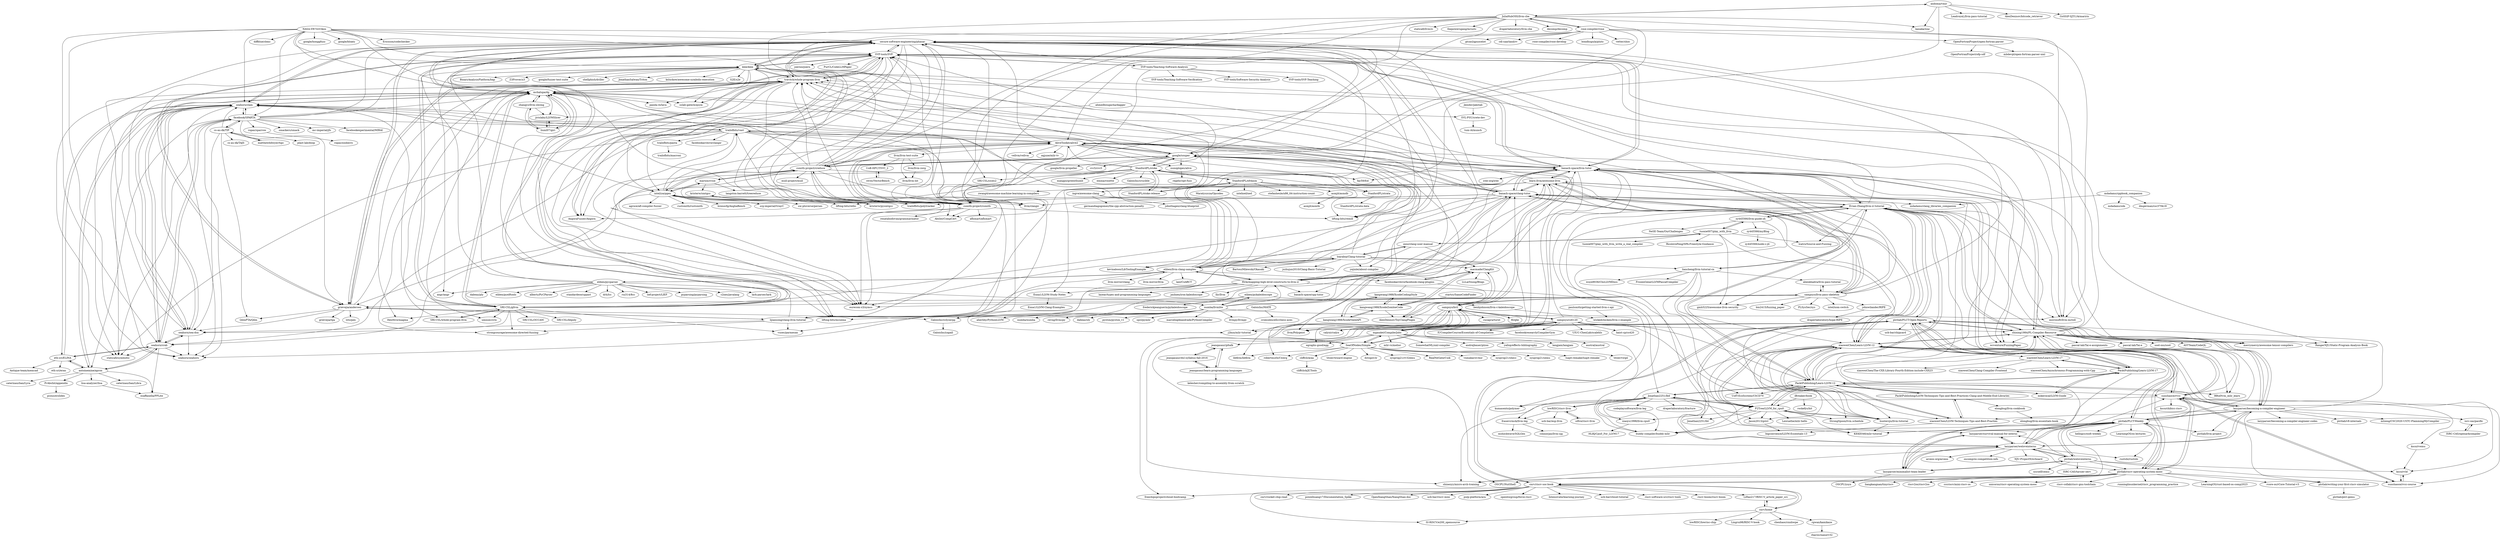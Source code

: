 digraph G {
"NASA-SW-VnV/ikos" -> "secure-software-engineering/phasar"
"NASA-SW-VnV/ikos" -> "Ericsson/codechecker" ["e"=1]
"NASA-SW-VnV/ikos" -> "facebook/SPARTA"
"NASA-SW-VnV/ikos" -> "SVF-tools/SVF"
"NASA-SW-VnV/ikos" -> "seahorn/crab"
"NASA-SW-VnV/ikos" -> "lifting-bits/mcsema" ["e"=1]
"NASA-SW-VnV/ikos" -> "klee/klee"
"NASA-SW-VnV/ikos" -> "google/souper"
"NASA-SW-VnV/ikos" -> "diffblue/cbmc" ["e"=1]
"NASA-SW-VnV/ikos" -> "seahorn/clam"
"NASA-SW-VnV/ikos" -> "AngoraFuzzer/Angora" ["e"=1]
"NASA-SW-VnV/ikos" -> "seahorn/seahorn" ["e"=1]
"NASA-SW-VnV/ikos" -> "google/honggfuzz" ["e"=1]
"NASA-SW-VnV/ikos" -> "google/bloaty" ["e"=1]
"NASA-SW-VnV/ikos" -> "mchalupa/dg"
"AlexDenisov/ToyClangPlugin" -> "macmade/ClangKit"
"banach-space/llvm-tutor" -> "banach-space/clang-tutor"
"banach-space/llvm-tutor" -> "SVF-tools/SVF"
"banach-space/llvm-tutor" -> "Evian-Zhang/llvm-ir-tutorial"
"banach-space/llvm-tutor" -> "shining1984/PL-Compiler-Resource"
"banach-space/llvm-tutor" -> "secure-software-engineering/phasar"
"banach-space/llvm-tutor" -> "wcventure/FuzzingPaper" ["e"=1]
"banach-space/llvm-tutor" -> "merrymercy/awesome-tensor-compilers" ["e"=1]
"banach-space/llvm-tutor" -> "sampsyo/llvm-pass-skeleton"
"banach-space/llvm-tutor" -> "learn-llvm/awesome-llvm"
"banach-space/llvm-tutor" -> "j2kun/mlir-tutorial" ["e"=1]
"banach-space/llvm-tutor" -> "klee/klee"
"banach-space/llvm-tutor" -> "AliveToolkit/alive2"
"banach-space/llvm-tutor" -> "iree-org/iree" ["e"=1]
"banach-space/llvm-tutor" -> "google/souper"
"banach-space/llvm-tutor" -> "travitch/whole-program-llvm"
"eliben/pycparser" -> "dabeaz/ply" ["e"=1]
"eliben/pycparser" -> "eliben/pyelftools" ["e"=1]
"eliben/pycparser" -> "eliben/llvm-clang-samples"
"eliben/pycparser" -> "klee/klee"
"eliben/pycparser" -> "albertz/PyCParser"
"eliben/pycparser" -> "numba/llvmlite"
"eliben/pycparser" -> "standardese/cppast" ["e"=1]
"eliben/pycparser" -> "drh/lcc" ["e"=1]
"eliben/pycparser" -> "rui314/8cc" ["e"=1]
"eliben/pycparser" -> "lief-project/LIEF" ["e"=1]
"eliben/pycparser" -> "pyparsing/pyparsing" ["e"=1]
"eliben/pycparser" -> "c2nes/javalang" ["e"=1]
"eliben/pycparser" -> "lark-parser/lark" ["e"=1]
"eliben/pycparser" -> "SVF-tools/SVF"
"eliben/pycparser" -> "angr/angr" ["e"=1]
"eliben/llvm-clang-samples" -> "loarabia/Clang-tutorial"
"eliben/llvm-clang-samples" -> "SVF-tools/SVF"
"eliben/llvm-clang-samples" -> "travitch/whole-program-llvm"
"eliben/llvm-clang-samples" -> "mchalupa/dg"
"eliben/llvm-clang-samples" -> "banach-space/llvm-tutor"
"eliben/llvm-clang-samples" -> "secure-software-engineering/phasar"
"eliben/llvm-clang-samples" -> "klee/klee"
"eliben/llvm-clang-samples" -> "f0rki/mapping-high-level-constructs-to-llvm-ir"
"eliben/llvm-clang-samples" -> "lijiansong/clang-llvm-tutorial"
"eliben/llvm-clang-samples" -> "llvm-mirror/clang" ["e"=1]
"eliben/llvm-clang-samples" -> "llvm-mirror/llvm" ["e"=1]
"eliben/llvm-clang-samples" -> "banach-space/clang-tutor"
"eliben/llvm-clang-samples" -> "facebookarchive/facebook-clang-plugins"
"eliben/llvm-clang-samples" -> "eliben/pycparser"
"eliben/llvm-clang-samples" -> "lanl/CoARCT"
"facebook/SPARTA" -> "seahorn/crab"
"facebook/SPARTA" -> "seahorn/clam"
"facebook/SPARTA" -> "seahorn/seahorn" ["e"=1]
"facebook/SPARTA" -> "ropas/sparrow"
"facebook/SPARTA" -> "smackers/smack" ["e"=1]
"facebook/SPARTA" -> "mc-imperial/jfs"
"facebook/SPARTA" -> "staticafi/symbiotic" ["e"=1]
"facebook/SPARTA" -> "trailofbits/vast"
"facebook/SPARTA" -> "antoinemine/apron"
"facebook/SPARTA" -> "secure-software-engineering/phasar"
"facebook/SPARTA" -> "mchalupa/dg"
"facebook/SPARTA" -> "cs-au-dk/TIP"
"facebook/SPARTA" -> "grievejia/andersen"
"facebook/SPARTA" -> "facebookexperimental/MIRAI" ["e"=1]
"facebook/SPARTA" -> "SVF-tools/SVF"
"antoinemine/apron" -> "eth-sri/ELINA"
"antoinemine/apron" -> "seahorn/crab"
"antoinemine/apron" -> "PrAbsInt/appendix"
"antoinemine/apron" -> "ezaffanella/PPLite"
"antoinemine/apron" -> "seahorn/clam"
"antoinemine/apron" -> "lisa-analyzer/lisa"
"antoinemine/apron" -> "caterinaurban/Libra"
"antoinemine/apron" -> "caterinaurban/Lyra"
"zy445566/llvm-guide-zh" -> "zy445566/myBlog"
"zy445566/llvm-guide-zh" -> "NeSE-Team/OurChallenges" ["e"=1]
"zy445566/llvm-guide-zh" -> "hunterzju/llvm-tutorial"
"zy445566/llvm-guide-zh" -> "tuoxie007/play_with_llvm"
"zy445566/llvm-guide-zh" -> "Evian-Zhang/llvm-ir-tutorial"
"AliveToolkit/alive2" -> "google/souper"
"AliveToolkit/alive2" -> "csmith-project/creduce"
"AliveToolkit/alive2" -> "vellvm/vellvm" ["e"=1]
"AliveToolkit/alive2" -> "csmith-project/csmith"
"AliveToolkit/alive2" -> "aqjune/mlir-tv"
"AliveToolkit/alive2" -> "mchalupa/dg"
"AliveToolkit/alive2" -> "llvm/clangir" ["e"=1]
"AliveToolkit/alive2" -> "nunoplopes/alive"
"AliveToolkit/alive2" -> "llvm/llvm-test-suite"
"AliveToolkit/alive2" -> "microsoft/llvm-mctoll" ["e"=1]
"AliveToolkit/alive2" -> "secure-software-engineering/phasar"
"AliveToolkit/alive2" -> "banach-space/clang-tutor"
"AliveToolkit/alive2" -> "banach-space/llvm-tutor"
"AliveToolkit/alive2" -> "lifting-bits/remill" ["e"=1]
"AliveToolkit/alive2" -> "trailofbits/vast"
"csmith-project/csmith" -> "intel/yarpgen"
"csmith-project/csmith" -> "csmith-project/creduce"
"csmith-project/csmith" -> "AliveToolkit/alive2"
"csmith-project/csmith" -> "klee/klee"
"csmith-project/csmith" -> "AbsInt/CompCert" ["e"=1]
"csmith-project/csmith" -> "google/souper"
"csmith-project/csmith" -> "SVF-tools/SVF"
"csmith-project/csmith" -> "AngoraFuzzer/Angora" ["e"=1]
"csmith-project/csmith" -> "eurecom-s3/symcc" ["e"=1]
"csmith-project/csmith" -> "lifting-bits/remill" ["e"=1]
"csmith-project/csmith" -> "secure-software-engineering/phasar"
"csmith-project/csmith" -> "travitch/whole-program-llvm"
"csmith-project/csmith" -> "renatahodovan/grammarinator" ["e"=1]
"csmith-project/csmith" -> "trailofbits/vast"
"csmith-project/csmith" -> "aflsmart/aflsmart" ["e"=1]
"sampsyo/bril" -> "sampsyo/cs6120"
"sampsyo/bril" -> "cucapra/turnt"
"sampsyo/bril" -> "mgaudet/CompilerJobs"
"sampsyo/bril" -> "SeaOfNodes/Simple"
"sampsyo/bril" -> "robertmuth/Cwerg" ["e"=1]
"sampsyo/bril" -> "sampsyo/llvm-pass-skeleton"
"sampsyo/bril" -> "egraphs-good/egg" ["e"=1]
"sampsyo/bril" -> "learn-llvm/awesome-llvm"
"sampsyo/bril" -> "calyxir/calyx" ["e"=1]
"sampsyo/bril" -> "8l/qbe" ["e"=1]
"sampsyo/bril" -> "libfirm/libfirm" ["e"=1]
"sampsyo/bril" -> "llvm/Polygeist" ["e"=1]
"sampsyo/cs6120" -> "sampsyo/bril"
"sampsyo/cs6120" -> "SeaOfNodes/Simple"
"sampsyo/cs6120" -> "j2kun/mlir-tutorial" ["e"=1]
"sampsyo/cs6120" -> "mgaudet/CompilerJobs"
"sampsyo/cs6120" -> "banach-space/llvm-tutor"
"sampsyo/cs6120" -> "calyxir/calyx" ["e"=1]
"sampsyo/cs6120" -> "IUCompilerCourse/Essentials-of-Compilation" ["e"=1]
"sampsyo/cs6120" -> "kumasento/polymer" ["e"=1]
"sampsyo/cs6120" -> "UofT-EcoSystem/CSCD70" ["e"=1]
"sampsyo/cs6120" -> "facebookresearch/CompilerGym" ["e"=1]
"sampsyo/cs6120" -> "llvm/Polygeist" ["e"=1]
"sampsyo/cs6120" -> "UIUC-ChenLab/scalehls" ["e"=1]
"sampsyo/cs6120" -> "shining1984/PL-Compiler-Resource"
"sampsyo/cs6120" -> "kaist-cp/cs420" ["e"=1]
"sampsyo/cs6120" -> "PacktPublishing/Learn-LLVM-12"
"klee/klee" -> "SVF-tools/SVF"
"klee/klee" -> "JonathanSalwan/Triton" ["e"=1]
"klee/klee" -> "eurecom-s3/symcc" ["e"=1]
"klee/klee" -> "ksluckow/awesome-symbolic-execution" ["e"=1]
"klee/klee" -> "angr/angr" ["e"=1]
"klee/klee" -> "travitch/whole-program-llvm"
"klee/klee" -> "secure-software-engineering/phasar"
"klee/klee" -> "S2E/s2e" ["e"=1]
"klee/klee" -> "BinaryAnalysisPlatform/bap" ["e"=1]
"klee/klee" -> "Z3Prover/z3" ["e"=1]
"klee/klee" -> "lifting-bits/mcsema" ["e"=1]
"klee/klee" -> "wcventure/FuzzingPaper" ["e"=1]
"klee/klee" -> "google/fuzzer-test-suite" ["e"=1]
"klee/klee" -> "sslab-gatech/qsym" ["e"=1]
"klee/klee" -> "shellphish/driller" ["e"=1]
"llvm/llvm-test-suite" -> "llvm/llvm-lnt"
"llvm/llvm-test-suite" -> "llvm/llvm-zorg"
"llvm/llvm-test-suite" -> "UoB-HPC/TSVC_2"
"google/souper" -> "StanfordPL/stoke"
"google/souper" -> "AliveToolkit/alive2"
"google/souper" -> "lifting-bits/remill" ["e"=1]
"google/souper" -> "csmith-project/creduce"
"google/souper" -> "klee/klee"
"google/souper" -> "secure-software-engineering/phasar"
"google/souper" -> "banach-space/llvm-tutor"
"google/souper" -> "travitch/whole-program-llvm"
"google/souper" -> "csmith-project/csmith"
"google/souper" -> "lifting-bits/mcsema" ["e"=1]
"google/souper" -> "google/llvm-propeller" ["e"=1]
"google/souper" -> "cvc5/cvc5" ["e"=1]
"google/souper" -> "AbsInt/CompCert" ["e"=1]
"google/souper" -> "banach-space/clang-tutor"
"google/souper" -> "nunoplopes/alive"
"tuoxie007/play_with_llvm" -> "zy445566/llvm-guide-zh"
"tuoxie007/play_with_llvm" -> "oxnz/clang-user-manual"
"tuoxie007/play_with_llvm" -> "RicoloveFeng/SPA-Freestyle-Guidance" ["e"=1]
"tuoxie007/play_with_llvm" -> "gmh5225/awesome-llvm-security" ["e"=1]
"tuoxie007/play_with_llvm" -> "tuoxie007/play_with_llvm_write_a_real_compiler"
"tuoxie007/play_with_llvm" -> "xiaoweiChen/Learn-LLVM-12"
"tuoxie007/play_with_llvm" -> "lcatro/Source-and-Fuzzing" ["e"=1]
"cliffclick/aa" -> "cliffclick/JCTools"
"travitch/whole-program-llvm" -> "SRI-CSL/gllvm"
"travitch/whole-program-llvm" -> "SVF-tools/SVF"
"travitch/whole-program-llvm" -> "mchalupa/dg"
"travitch/whole-program-llvm" -> "secure-software-engineering/phasar"
"travitch/whole-program-llvm" -> "grievejia/andersen"
"travitch/whole-program-llvm" -> "klee/klee"
"travitch/whole-program-llvm" -> "trailofbits/polytracker" ["e"=1]
"travitch/whole-program-llvm" -> "eurecom-s3/symcc" ["e"=1]
"travitch/whole-program-llvm" -> "sslab-gatech/qsym" ["e"=1]
"travitch/whole-program-llvm" -> "SRI-CSL/whole-program-llvm"
"travitch/whole-program-llvm" -> "AngoraFuzzer/Angora" ["e"=1]
"travitch/whole-program-llvm" -> "seahorn/sea-dsa"
"travitch/whole-program-llvm" -> "HexHive/magma" ["e"=1]
"travitch/whole-program-llvm" -> "umnsec/crix" ["e"=1]
"travitch/whole-program-llvm" -> "panda-re/lava" ["e"=1]
"frasercrmck/llvm-leg" -> "connorjan/llvm-cjg"
"frasercrmck/llvm-leg" -> "mshockwave/SQLGen"
"grievejia/andersen" -> "grievejia/tpa"
"grievejia/andersen" -> "travitch/whole-program-llvm"
"grievejia/andersen" -> "lijiansong/clang-llvm-tutorial"
"grievejia/andersen" -> "GaloisInc/cclyzerpp"
"grievejia/andersen" -> "SVF-tools/SVF"
"grievejia/andersen" -> "secure-software-engineering/phasar"
"grievejia/andersen" -> "mchalupa/dg"
"grievejia/andersen" -> "seahorn/sea-dsa"
"grievejia/andersen" -> "lzto/pex" ["e"=1]
"grievejia/andersen" -> "QilinPTA/Qilin" ["e"=1]
"StanfordPL/stoke" -> "google/souper"
"StanfordPL/stoke" -> "StanfordPL/x64asm"
"StanfordPL/stoke" -> "StanfordPL/stoke-release"
"StanfordPL/stoke" -> "mangpo/greenthumb"
"StanfordPL/stoke" -> "emina/rosette" ["e"=1]
"StanfordPL/stoke" -> "StanfordPL/strata"
"StanfordPL/stoke" -> "csmith-project/csmith"
"StanfordPL/stoke" -> "seahorn/clam"
"StanfordPL/stoke" -> "SRI-CSL/yices2" ["e"=1]
"StanfordPL/stoke" -> "AliveToolkit/alive2"
"StanfordPL/stoke" -> "lifting-bits/remill" ["e"=1]
"StanfordPL/stoke" -> "GaloisInc/crucible" ["e"=1]
"StanfordPL/stoke" -> "fay59/fcd" ["e"=1]
"StanfordPL/stoke" -> "seahorn/crab"
"StanfordPL/stoke" -> "SVF-tools/SVF"
"secure-software-engineering/phasar" -> "SVF-tools/SVF"
"secure-software-engineering/phasar" -> "travitch/whole-program-llvm"
"secure-software-engineering/phasar" -> "mchalupa/dg"
"secure-software-engineering/phasar" -> "trailofbits/polytracker" ["e"=1]
"secure-software-engineering/phasar" -> "seahorn/clam"
"secure-software-engineering/phasar" -> "eurecom-s3/symcc" ["e"=1]
"secure-software-engineering/phasar" -> "SRI-CSL/gllvm"
"secure-software-engineering/phasar" -> "klee/klee"
"secure-software-engineering/phasar" -> "microsoft/llvm-mctoll" ["e"=1]
"secure-software-engineering/phasar" -> "AngoraFuzzer/Angora" ["e"=1]
"secure-software-engineering/phasar" -> "lifting-bits/remill" ["e"=1]
"secure-software-engineering/phasar" -> "grievejia/andersen"
"secure-software-engineering/phasar" -> "banach-space/llvm-tutor"
"secure-software-engineering/phasar" -> "staticafi/symbiotic" ["e"=1]
"secure-software-engineering/phasar" -> "seahorn/sea-dsa"
"liuml07/giri" -> "jirislaby/LLVMSlicer"
"liuml07/giri" -> "zhangyz/llvm-slicing"
"liuml07/giri" -> "mchalupa/dg"
"llvm/llvm-zorg" -> "llvm/llvm-lnt"
"loarabia/Clang-tutorial" -> "eliben/llvm-clang-samples"
"loarabia/Clang-tutorial" -> "macmade/ClangKit"
"loarabia/Clang-tutorial" -> "oxnz/clang-user-manual"
"loarabia/Clang-tutorial" -> "yejinlei/about-compiler"
"loarabia/Clang-tutorial" -> "lijiansong/clang-llvm-tutorial"
"loarabia/Clang-tutorial" -> "mchalupa/dg"
"loarabia/Clang-tutorial" -> "jszhujun2010/Clang-Basic-Tutorial"
"loarabia/Clang-tutorial" -> "liancheng/llvm-tutorial-cn"
"loarabia/Clang-tutorial" -> "kevinaboos/LibToolingExample"
"loarabia/Clang-tutorial" -> "BartoszMilewski/Okasaki" ["e"=1]
"loarabia/Clang-tutorial" -> "AlexDenisov/ToyClangPlugin"
"cs-au-dk/TIP" -> "matthewbdwyer/tipc"
"cs-au-dk/TIP" -> "QilinPTA/Qilin" ["e"=1]
"cs-au-dk/TIP" -> "plast-lab/doop" ["e"=1]
"cs-au-dk/TIP" -> "seahorn/clam"
"cs-au-dk/TIP" -> "cs-au-dk/TAJS" ["e"=1]
"cs-au-dk/TIP" -> "facebook/SPARTA"
"cs-au-dk/TIP" -> "seahorn/sea-dsa"
"facebookarchive/facebook-clang-plugins" -> "macmade/ClangKit"
"facebookarchive/facebook-clang-plugins" -> "AlexDenisov/ToyClangPlugin"
"facebookarchive/facebook-clang-plugins" -> "kangwang1988/XcodeCodingStyle"
"sifive/riscv-llvm" -> "lowRISC/riscv-llvm"
"jeanqasaur/dsl-syllabus-fall-2016" -> "jeanqasaur/pltalk"
"jeanqasaur/dsl-syllabus-fall-2016" -> "jeanqasaur/learn-programming-languages"
"elongbug/llvm-cookbook" -> "elongbug/llvm-essentials-book"
"revec/VectorBench" -> "UoB-HPC/TSVC_2"
"LiHao217/RISC-V_article_paper_src" -> "cnrv/home"
"Enna1/LLVM-Study-Notes" -> "Enna1/LLVM-Clang-Examples"
"jeanqasaur/learn-programming-languages" -> "jeanqasaur/pltalk"
"jeanqasaur/learn-programming-languages" -> "jeanqasaur/dsl-syllabus-fall-2016"
"jeanqasaur/learn-programming-languages" -> "keleshev/compiling-to-assembly-from-scratch"
"Evian-Zhang/llvm-ir-tutorial" -> "banach-space/llvm-tutor"
"Evian-Zhang/llvm-ir-tutorial" -> "shining1984/PL-Compiler-Resource"
"Evian-Zhang/llvm-ir-tutorial" -> "xiaoweiChen/Learn-LLVM-12"
"Evian-Zhang/llvm-ir-tutorial" -> "PacktPublishing/Learn-LLVM-12"
"Evian-Zhang/llvm-ir-tutorial" -> "BBuf/tvm_mlir_learn" ["e"=1]
"Evian-Zhang/llvm-ir-tutorial" -> "P2Tree/LLVM_for_cpu0"
"Evian-Zhang/llvm-ir-tutorial" -> "banach-space/clang-tutor"
"Evian-Zhang/llvm-ir-tutorial" -> "SVF-tools/SVF"
"Evian-Zhang/llvm-ir-tutorial" -> "buddy-compiler/buddy-mlir" ["e"=1]
"Evian-Zhang/llvm-ir-tutorial" -> "RangerNJU/Static-Program-Analysis-Book" ["e"=1]
"Evian-Zhang/llvm-ir-tutorial" -> "plctlab/PLCT-Open-Reports"
"Evian-Zhang/llvm-ir-tutorial" -> "lcatro/Source-and-Fuzzing" ["e"=1]
"Evian-Zhang/llvm-ir-tutorial" -> "zy445566/llvm-guide-zh"
"Evian-Zhang/llvm-ir-tutorial" -> "liancheng/llvm-tutorial-cn"
"Evian-Zhang/llvm-ir-tutorial" -> "merrymercy/awesome-tensor-compilers" ["e"=1]
"plctlab/PLCT-Weekly" -> "plctlab/PLCT-Open-Reports"
"plctlab/PLCT-Weekly" -> "lazyparser/weloveinterns"
"plctlab/PLCT-Weekly" -> "plctlab/weloveinterns"
"plctlab/PLCT-Weekly" -> "hellogcc/osdt-weekly" ["e"=1]
"plctlab/PLCT-Weekly" -> "lazyparser/minimalist-team-leader"
"plctlab/PLCT-Weekly" -> "rustsbi/rustsbi" ["e"=1]
"plctlab/PLCT-Weekly" -> "plctlab/llvm-project" ["e"=1]
"plctlab/PLCT-Weekly" -> "lazyparser/becoming-a-compiler-engineer"
"plctlab/PLCT-Weekly" -> "buddy-compiler/buddy-mlir" ["e"=1]
"plctlab/PLCT-Weekly" -> "LearningOS/os-lectures" ["e"=1]
"plctlab/PLCT-Weekly" -> "plctlab/riscv-operating-system-mooc"
"plctlab/PLCT-Weekly" -> "shining1984/PL-Compiler-Resource"
"plctlab/PLCT-Weekly" -> "cnrv/riscv-soc-book"
"plctlab/PLCT-Weekly" -> "lazyparser/survival-manual-for-interns"
"plctlab/PLCT-Weekly" -> "sunshaoce/rvcc"
"shining1984/PL-Compiler-Resource" -> "RangerNJU/Static-Program-Analysis-Book" ["e"=1]
"shining1984/PL-Compiler-Resource" -> "pascal-lab/Tai-e-assignments" ["e"=1]
"shining1984/PL-Compiler-Resource" -> "pascal-lab/Tai-e" ["e"=1]
"shining1984/PL-Compiler-Resource" -> "lazyparser/becoming-a-compiler-engineer"
"shining1984/PL-Compiler-Resource" -> "Evian-Zhang/llvm-ir-tutorial"
"shining1984/PL-Compiler-Resource" -> "banach-space/llvm-tutor"
"shining1984/PL-Compiler-Resource" -> "SVF-tools/SVF"
"shining1984/PL-Compiler-Resource" -> "merrymercy/awesome-tensor-compilers" ["e"=1]
"shining1984/PL-Compiler-Resource" -> "soot-oss/soot" ["e"=1]
"shining1984/PL-Compiler-Resource" -> "plctlab/PLCT-Open-Reports"
"shining1984/PL-Compiler-Resource" -> "ASTTeam/CodeQL" ["e"=1]
"shining1984/PL-Compiler-Resource" -> "BBuf/tvm_mlir_learn" ["e"=1]
"shining1984/PL-Compiler-Resource" -> "wcventure/FuzzingPaper" ["e"=1]
"shining1984/PL-Compiler-Resource" -> "secure-software-engineering/phasar"
"shining1984/PL-Compiler-Resource" -> "xiaoweiChen/Learn-LLVM-12"
"lazyparser/becoming-a-compiler-engineer" -> "shining1984/PL-Compiler-Resource"
"lazyparser/becoming-a-compiler-engineer" -> "lazyparser/becoming-a-compiler-engineer-codes"
"lazyparser/becoming-a-compiler-engineer" -> "plctlab/PLCT-Open-Reports"
"lazyparser/becoming-a-compiler-engineer" -> "plctlab/llvm-project" ["e"=1]
"lazyparser/becoming-a-compiler-engineer" -> "plctlab/PLCT-Weekly"
"lazyparser/becoming-a-compiler-engineer" -> "plctlab/v8-internals" ["e"=1]
"lazyparser/becoming-a-compiler-engineer" -> "sunshaoce/rvcc"
"lazyparser/becoming-a-compiler-engineer" -> "Evian-Zhang/llvm-ir-tutorial"
"lazyparser/becoming-a-compiler-engineer" -> "lazyparser/weloveinterns"
"lazyparser/becoming-a-compiler-engineer" -> "xiaoweiChen/LLVM-Techniques-Tips-and-Best-Practies"
"lazyparser/becoming-a-compiler-engineer" -> "xiaoweiChen/Learn-LLVM-12"
"lazyparser/becoming-a-compiler-engineer" -> "isrc-cas/pacific"
"lazyparser/becoming-a-compiler-engineer" -> "mlzeng/CSC2020-USTC-FlammingMyCompiler" ["e"=1]
"lazyparser/becoming-a-compiler-engineer" -> "plctlab/writing-your-first-riscv-simulator"
"lazyparser/becoming-a-compiler-engineer" -> "PacktPublishing/Learn-LLVM-12"
"PrAbsInt/appendix" -> "pcousot/slides"
"learn-llvm/awesome-llvm" -> "banach-space/llvm-tutor"
"learn-llvm/awesome-llvm" -> "banach-space/clang-tutor"
"learn-llvm/awesome-llvm" -> "PacktPublishing/Learn-LLVM-17"
"learn-llvm/awesome-llvm" -> "mikeroyal/LLVM-Guide"
"learn-llvm/awesome-llvm" -> "j2kun/mlir-tutorial" ["e"=1]
"learn-llvm/awesome-llvm" -> "KEKE046/mlir-tutorial" ["e"=1]
"learn-llvm/awesome-llvm" -> "grievejia/andersen"
"learn-llvm/awesome-llvm" -> "ingve/awesome-clang"
"learn-llvm/awesome-llvm" -> "Enna1/LLVM-Study-Notes"
"learn-llvm/awesome-llvm" -> "PacktPublishing/Learn-LLVM-12"
"learn-llvm/awesome-llvm" -> "lijiansong/clang-llvm-tutorial"
"learn-llvm/awesome-llvm" -> "travitch/whole-program-llvm"
"learn-llvm/awesome-llvm" -> "sampsyo/bril"
"learn-llvm/awesome-llvm" -> "gmh5225/awesome-llvm-security" ["e"=1]
"learn-llvm/awesome-llvm" -> "zwang4/awesome-machine-learning-in-compilers" ["e"=1]
"isrc-cas/pacific" -> "ISRC-CAS/openarkcompiler"
"PacktPublishing/Learn-LLVM-12" -> "xiaoweiChen/Learn-LLVM-12"
"PacktPublishing/Learn-LLVM-12" -> "PacktPublishing/LLVM-Techniques-Tips-and-Best-Practices-Clang-and-Middle-End-Libraries"
"PacktPublishing/Learn-LLVM-12" -> "Evian-Zhang/llvm-ir-tutorial"
"PacktPublishing/Learn-LLVM-12" -> "P2Tree/LLVM_for_cpu0"
"PacktPublishing/Learn-LLVM-12" -> "PacktPublishing/Learn-LLVM-17"
"PacktPublishing/Learn-LLVM-12" -> "Jonathan2251/lbd"
"PacktPublishing/Learn-LLVM-12" -> "mikeroyal/LLVM-Guide"
"PacktPublishing/Learn-LLVM-12" -> "banach-space/llvm-tutor"
"PacktPublishing/Learn-LLVM-12" -> "UofT-EcoSystem/CSCD70" ["e"=1]
"PacktPublishing/Learn-LLVM-12" -> "learn-llvm/awesome-llvm"
"PacktPublishing/Learn-LLVM-12" -> "BBuf/tvm_mlir_learn" ["e"=1]
"PacktPublishing/Learn-LLVM-12" -> "shining1984/PL-Compiler-Resource"
"PacktPublishing/Learn-LLVM-12" -> "sunshaoce/rvcc"
"PacktPublishing/Learn-LLVM-12" -> "hunterzju/llvm-tutorial"
"PacktPublishing/Learn-LLVM-12" -> "buddy-compiler/buddy-mlir" ["e"=1]
"numba/llvmlite" -> "eliben/pykaleidoscope"
"numba/llvmlite" -> "llvmpy/llvmpy"
"numba/llvmlite" -> "numba/numba" ["e"=1]
"numba/llvmlite" -> "revng/llvmcpy"
"numba/llvmlite" -> "dabeaz/sly" ["e"=1]
"numba/llvmlite" -> "microsoft/llvm-mctoll" ["e"=1]
"numba/llvmlite" -> "google/souper"
"numba/llvmlite" -> "travitch/whole-program-llvm"
"numba/llvmlite" -> "lifting-bits/mcsema" ["e"=1]
"numba/llvmlite" -> "banach-space/llvm-tutor"
"numba/llvmlite" -> "pyston/pyston_v1" ["e"=1]
"numba/llvmlite" -> "spcl/pymlir" ["e"=1]
"numba/llvmlite" -> "f0rki/mapping-high-level-constructs-to-llvm-ir"
"numba/llvmlite" -> "marcelogdeandrade/PythonCompiler" ["e"=1]
"numba/llvmlite" -> "aherlihy/PythonLLVM"
"banach-space/clang-tutor" -> "banach-space/llvm-tutor"
"banach-space/clang-tutor" -> "banach-space/cpp-tutor"
"banach-space/clang-tutor" -> "secure-software-engineering/phasar"
"banach-space/clang-tutor" -> "learn-llvm/awesome-llvm"
"banach-space/clang-tutor" -> "AliveToolkit/alive2"
"banach-space/clang-tutor" -> "f0rki/mapping-high-level-constructs-to-llvm-ir"
"banach-space/clang-tutor" -> "sampsyo/llvm-pass-skeleton"
"banach-space/clang-tutor" -> "trailofbits/polytracker" ["e"=1]
"banach-space/clang-tutor" -> "travitch/whole-program-llvm"
"banach-space/clang-tutor" -> "xiaoweiChen/Learn-LLVM-12"
"banach-space/clang-tutor" -> "mdadams/clang_libraries_companion"
"banach-space/clang-tutor" -> "llvm/clangir" ["e"=1]
"banach-space/clang-tutor" -> "Evian-Zhang/llvm-ir-tutorial"
"banach-space/clang-tutor" -> "eurecom-s3/symcc" ["e"=1]
"banach-space/clang-tutor" -> "SRI-CSL/gllvm"
"StanfordPL/stoke-release" -> "StanfordPL/stoke"
"StanfordPL/stoke-release" -> "StanfordPL/x64asm"
"eliben/pykaleidoscope" -> "numba/llvmlite"
"eliben/pykaleidoscope" -> "frederickjeanguerin/pykaleidoscope" ["e"=1]
"eliben/pykaleidoscope" -> "aherlihy/PythonLLVM"
"eliben/pykaleidoscope" -> "benbjohnson/llvm-c-kaleidoscope"
"plctlab/PLCT-Open-Reports" -> "plctlab/PLCT-Weekly"
"plctlab/PLCT-Open-Reports" -> "lazyparser/weloveinterns"
"plctlab/PLCT-Open-Reports" -> "lazyparser/becoming-a-compiler-engineer"
"plctlab/PLCT-Open-Reports" -> "shining1984/PL-Compiler-Resource"
"plctlab/PLCT-Open-Reports" -> "cnrv/riscv-soc-book"
"plctlab/PLCT-Open-Reports" -> "sunshaoce/rvcc"
"plctlab/PLCT-Open-Reports" -> "plctlab/riscv-operating-system-mooc"
"plctlab/PLCT-Open-Reports" -> "OSCPU/NutShell" ["e"=1]
"plctlab/PLCT-Open-Reports" -> "Evian-Zhang/llvm-ir-tutorial"
"plctlab/PLCT-Open-Reports" -> "P2Tree/LLVM_for_cpu0"
"plctlab/PLCT-Open-Reports" -> "freechipsproject/chisel-bootcamp" ["e"=1]
"plctlab/PLCT-Open-Reports" -> "ucb-bar/chipyard" ["e"=1]
"plctlab/PLCT-Open-Reports" -> "shinezyy/micro-arch-training" ["e"=1]
"plctlab/PLCT-Open-Reports" -> "merrymercy/awesome-tensor-compilers" ["e"=1]
"plctlab/PLCT-Open-Reports" -> "lazyparser/survival-manual-for-interns"
"marxin/cvise" -> "csmith-project/creduce"
"marxin/cvise" -> "langston-barrett/treereduce"
"marxin/cvise" -> "kristerw/smtgcc"
"marxin/cvise" -> "intel/yarpgen"
"ahmedbougacha/dagger" -> "jirislaby/LLVMSlicer"
"ahmedbougacha/dagger" -> "SVL-PSU/crete-dev"
"jirislaby/LLVMSlicer" -> "liuml07/giri"
"johnwilander/RIPE" -> "draperlaboratory/hope-RIPE"
"trailofbits/pasta" -> "trailofbits/macroni"
"SRI-CSL/whole-program-llvm" -> "SRI-CSL/gllvm"
"lisa-analyzer/lisa" -> "ezaffanella/PPLite"
"lazyparser/survival-manual-for-interns" -> "lazyparser/minimalist-team-leader"
"lazyparser/survival-manual-for-interns" -> "lazyparser/weloveinterns"
"nunoplopes/alive" -> "regehr/opt-fuzz"
"paulsmith/getting-started-llvm-c-api" -> "wickedchicken/llvm-c-example"
"mgaudet/CompilerJobs" -> "sampsyo/bril"
"mgaudet/CompilerJobs" -> "SeaOfNodes/Simple"
"mgaudet/CompilerJobs" -> "AliveToolkit/alive2"
"mgaudet/CompilerJobs" -> "google/souper"
"mgaudet/CompilerJobs" -> "sampsyo/cs6120"
"mgaudet/CompilerJobs" -> "jeanqasaur/pltalk"
"mgaudet/CompilerJobs" -> "SomewhatML/sml-compiler" ["e"=1]
"mgaudet/CompilerJobs" -> "andrejbauer/plzoo" ["e"=1]
"mgaudet/CompilerJobs" -> "banach-space/llvm-tutor"
"mgaudet/CompilerJobs" -> "egraphs-good/egg" ["e"=1]
"mgaudet/CompilerJobs" -> "banach-space/clang-tutor"
"mgaudet/CompilerJobs" -> "yallop/effects-bibliography" ["e"=1]
"mgaudet/CompilerJobs" -> "langjam/langjam" ["e"=1]
"mgaudet/CompilerJobs" -> "austral/austral" ["e"=1]
"mgaudet/CompilerJobs" -> "mlir-rs/melior" ["e"=1]
"ISRC-CAS/openarkcompiler" -> "isrc-cas/pacific"
"matthewbdwyer/tipc" -> "cs-au-dk/TIP"
"Jason2013/gslcl" -> "bigconvience/LLVM-Essentials-13"
"rose-compiler/rose" -> "bondhugula/pluto" ["e"=1]
"rose-compiler/rose" -> "OpenFortranProject/open-fortran-parser"
"rose-compiler/rose" -> "JuliaHubOSS/llvm-cbe"
"rose-compiler/rose" -> "vetter/shoc" ["e"=1]
"rose-compiler/rose" -> "google/souper"
"rose-compiler/rose" -> "gtcasl/gpuocelot" ["e"=1]
"rose-compiler/rose" -> "secure-software-engineering/phasar"
"rose-compiler/rose" -> "cdl-saarland/rv" ["e"=1]
"rose-compiler/rose" -> "microsoft/llvm-mctoll" ["e"=1]
"rose-compiler/rose" -> "rose-compiler/rose-develop"
"rose-compiler/rose" -> "intel/yarpgen"
"SVF-tools/SVF" -> "secure-software-engineering/phasar"
"SVF-tools/SVF" -> "travitch/whole-program-llvm"
"SVF-tools/SVF" -> "SVF-tools/Teaching-Software-Analysis"
"SVF-tools/SVF" -> "mchalupa/dg"
"SVF-tools/SVF" -> "klee/klee"
"SVF-tools/SVF" -> "eurecom-s3/symcc" ["e"=1]
"SVF-tools/SVF" -> "wcventure/FuzzingPaper" ["e"=1]
"SVF-tools/SVF" -> "banach-space/llvm-tutor"
"SVF-tools/SVF" -> "RangerNJU/Static-Program-Analysis-Book" ["e"=1]
"SVF-tools/SVF" -> "SRI-CSL/gllvm"
"SVF-tools/SVF" -> "grievejia/andersen"
"SVF-tools/SVF" -> "AngoraFuzzer/Angora" ["e"=1]
"SVF-tools/SVF" -> "trailofbits/polytracker" ["e"=1]
"SVF-tools/SVF" -> "joernio/joern" ["e"=1]
"SVF-tools/SVF" -> "PurCL/CodeLLMPaper" ["e"=1]
"eth-sri/ELINA" -> "antoinemine/apron"
"eth-sri/ELINA" -> "seahorn/crab"
"eth-sri/ELINA" -> "seahorn/clam"
"eth-sri/ELINA" -> "eth-sri/eran" ["e"=1]
"eth-sri/ELINA" -> "Antique-team/memcad" ["e"=1]
"trailofbits/vast" -> "llvm/clangir" ["e"=1]
"trailofbits/vast" -> "facebookarchive/clangir"
"trailofbits/vast" -> "trailofbits/pasta"
"trailofbits/vast" -> "llvm/Polygeist" ["e"=1]
"trailofbits/vast" -> "seahorn/crab"
"trailofbits/vast" -> "seahorn/clam"
"trailofbits/vast" -> "eurecom-s3/symcc" ["e"=1]
"trailofbits/vast" -> "mchalupa/dg"
"trailofbits/vast" -> "seahorn/seahorn" ["e"=1]
"trailofbits/vast" -> "GaloisInc/cclyzerpp"
"trailofbits/vast" -> "AliveToolkit/alive2"
"trailofbits/vast" -> "staticafi/symbiotic" ["e"=1]
"plctlab/weloveinterns" -> "plctlab/PLCT-Weekly"
"plctlab/weloveinterns" -> "lazyparser/weloveinterns"
"plctlab/weloveinterns" -> "lazyparser/minimalist-team-leader"
"plctlab/weloveinterns" -> "ksco/rvld"
"plctlab/weloveinterns" -> "ISRC-CAS/tarsier-oerv"
"plctlab/weloveinterns" -> "cyyself/cemu" ["e"=1]
"plctlab/weloveinterns" -> "sunshaoce/rvcc-course"
"plctlab/weloveinterns" -> "plctlab/riscv-operating-system-mooc"
"plctlab/weloveinterns" -> "lazyparser/survival-manual-for-interns"
"csmith-project/creduce" -> "csmith-project/csmith"
"csmith-project/creduce" -> "marxin/cvise"
"csmith-project/creduce" -> "AliveToolkit/alive2"
"csmith-project/creduce" -> "intel/yarpgen"
"csmith-project/creduce" -> "google/souper"
"csmith-project/creduce" -> "lifting-bits/remill" ["e"=1]
"csmith-project/creduce" -> "SVF-tools/SVF"
"csmith-project/creduce" -> "secure-software-engineering/phasar"
"csmith-project/creduce" -> "travitch/whole-program-llvm"
"csmith-project/creduce" -> "klee/klee"
"csmith-project/creduce" -> "AbsInt/CompCert" ["e"=1]
"csmith-project/creduce" -> "seahorn/clam"
"csmith-project/creduce" -> "mull-project/mull" ["e"=1]
"csmith-project/creduce" -> "llvm/clangir" ["e"=1]
"csmith-project/creduce" -> "uw-pluverse/perses" ["e"=1]
"PacktPublishing/LLVM-Techniques-Tips-and-Best-Practices-Clang-and-Middle-End-Libraries" -> "xiaoweiChen/LLVM-Techniques-Tips-and-Best-Practies"
"PacktPublishing/LLVM-Techniques-Tips-and-Best-Practices-Clang-and-Middle-End-Libraries" -> "PacktPublishing/Learn-LLVM-12"
"PacktPublishing/LLVM-Techniques-Tips-and-Best-Practices-Clang-and-Middle-End-Libraries" -> "elongbug/llvm-cookbook"
"plctlab/riscv-operating-system-mooc" -> "cccriscv/mini-riscv-os" ["e"=1]
"plctlab/riscv-operating-system-mooc" -> "unicornx/riscv-operating-system-mooc"
"plctlab/riscv-operating-system-mooc" -> "sunshaoce/rvcc"
"plctlab/riscv-operating-system-mooc" -> "plctlab/PLCT-Open-Reports"
"plctlab/riscv-operating-system-mooc" -> "riscv-collab/riscv-gnu-toolchain" ["e"=1]
"plctlab/riscv-operating-system-mooc" -> "plctlab/PLCT-Weekly"
"plctlab/riscv-operating-system-mooc" -> "runninglinuxkernel/riscv_programming_practice" ["e"=1]
"plctlab/riscv-operating-system-mooc" -> "LearningOS/rust-based-os-comp2023" ["e"=1]
"plctlab/riscv-operating-system-mooc" -> "rcore-os/rCore-Tutorial-v3" ["e"=1]
"plctlab/riscv-operating-system-mooc" -> "shinezyy/micro-arch-training" ["e"=1]
"plctlab/riscv-operating-system-mooc" -> "liangkangnan/tinyriscv" ["e"=1]
"plctlab/riscv-operating-system-mooc" -> "OSCPU/NutShell" ["e"=1]
"plctlab/riscv-operating-system-mooc" -> "cnrv/riscv-soc-book"
"plctlab/riscv-operating-system-mooc" -> "plctlab/writing-your-first-riscv-simulator"
"plctlab/riscv-operating-system-mooc" -> "riscv2os/riscv2os" ["e"=1]
"mchalupa/dg" -> "staticafi/symbiotic" ["e"=1]
"mchalupa/dg" -> "travitch/whole-program-llvm"
"mchalupa/dg" -> "SVF-tools/SVF"
"mchalupa/dg" -> "zhangyz/llvm-slicing"
"mchalupa/dg" -> "secure-software-engineering/phasar"
"mchalupa/dg" -> "liuml07/giri"
"mchalupa/dg" -> "seahorn/sea-dsa"
"mchalupa/dg" -> "trailofbits/polytracker" ["e"=1]
"mchalupa/dg" -> "seahorn/clam"
"mchalupa/dg" -> "sslab-gatech/qsym" ["e"=1]
"mchalupa/dg" -> "SRI-CSL/gllvm"
"mchalupa/dg" -> "panda-re/lava" ["e"=1]
"mchalupa/dg" -> "jirislaby/LLVMSlicer"
"mchalupa/dg" -> "strongcourage/awesome-directed-fuzzing" ["e"=1]
"mchalupa/dg" -> "seahorn/seahorn" ["e"=1]
"P2Tree/LLVM_for_cpu0" -> "Jonathan2251/lbd"
"P2Tree/LLVM_for_cpu0" -> "xiaoyu1998/llvm-cpu0"
"P2Tree/LLVM_for_cpu0" -> "PacktPublishing/Learn-LLVM-12"
"P2Tree/LLVM_for_cpu0" -> "StrongSpoon/tvm.schedule" ["e"=1]
"P2Tree/LLVM_for_cpu0" -> "buddy-compiler/buddy-mlir" ["e"=1]
"P2Tree/LLVM_for_cpu0" -> "Jason2013/gslcl"
"P2Tree/LLVM_for_cpu0" -> "KEKE046/mlir-tutorial" ["e"=1]
"P2Tree/LLVM_for_cpu0" -> "Jonathan2251/lbt"
"P2Tree/LLVM_for_cpu0" -> "hunterzju/llvm-tutorial"
"P2Tree/LLVM_for_cpu0" -> "xiaoweiChen/Learn-LLVM-12"
"P2Tree/LLVM_for_cpu0" -> "Lewuathe/mlir-hello" ["e"=1]
"SVF-tools/Teaching-Software-Analysis" -> "SVF-tools/SVF"
"SVF-tools/Teaching-Software-Analysis" -> "SVF-tools/Teaching-Software-Verification"
"SVF-tools/Teaching-Software-Analysis" -> "SVF-tools/Software-Security-Analysis"
"SVF-tools/Teaching-Software-Analysis" -> "GaloisInc/cclyzerpp"
"SVF-tools/Teaching-Software-Analysis" -> "vusec/parmesan" ["e"=1]
"SVF-tools/Teaching-Software-Analysis" -> "secure-software-engineering/phasar"
"SVF-tools/Teaching-Software-Analysis" -> "SVF-tools/SVF-Teaching"
"xiaoweiChen/Learn-LLVM-12" -> "PacktPublishing/Learn-LLVM-12"
"xiaoweiChen/Learn-LLVM-12" -> "xiaoweiChen/LLVM-Techniques-Tips-and-Best-Practies"
"xiaoweiChen/Learn-LLVM-12" -> "Evian-Zhang/llvm-ir-tutorial"
"xiaoweiChen/Learn-LLVM-12" -> "PacktPublishing/Learn-LLVM-17"
"xiaoweiChen/Learn-LLVM-12" -> "shining1984/PL-Compiler-Resource"
"xiaoweiChen/Learn-LLVM-12" -> "P2Tree/LLVM_for_cpu0"
"xiaoweiChen/Learn-LLVM-12" -> "sunshaoce/rvcc"
"xiaoweiChen/Learn-LLVM-12" -> "Jason2013/gslcl"
"xiaoweiChen/Learn-LLVM-12" -> "banach-space/clang-tutor"
"xiaoweiChen/Learn-LLVM-12" -> "buddy-compiler/buddy-mlir" ["e"=1]
"xiaoweiChen/Learn-LLVM-12" -> "StrongSpoon/tvm.schedule" ["e"=1]
"xiaoweiChen/Learn-LLVM-12" -> "xiaoweiChen/Learn-LLVM-17"
"xiaoweiChen/Learn-LLVM-12" -> "sunshaoce/rvcc-course"
"xiaoweiChen/Learn-LLVM-12" -> "hunterzju/llvm-tutorial"
"xiaoweiChen/Learn-LLVM-12" -> "KEKE046/mlir-tutorial" ["e"=1]
"sampsyo/llvm-pass-skeleton" -> "banach-space/llvm-tutor"
"sampsyo/llvm-pass-skeleton" -> "abenkhadra/llvm-pass-tutorial"
"sampsyo/llvm-pass-skeleton" -> "banach-space/clang-tutor"
"sampsyo/llvm-pass-skeleton" -> "johnwilander/RIPE"
"sampsyo/llvm-pass-skeleton" -> "sampsyo/bril"
"sampsyo/llvm-pass-skeleton" -> "eurecom-s3/symcc" ["e"=1]
"sampsyo/llvm-pass-skeleton" -> "SVF-tools/SVF"
"sampsyo/llvm-pass-skeleton" -> "SRI-CSL/gllvm"
"sampsyo/llvm-pass-skeleton" -> "bin2415/fuzzing_paper" ["e"=1]
"sampsyo/llvm-pass-skeleton" -> "PLSysSec/sys" ["e"=1]
"sampsyo/llvm-pass-skeleton" -> "travitch/whole-program-llvm"
"sampsyo/llvm-pass-skeleton" -> "gmh5225/awesome-llvm-security" ["e"=1]
"sampsyo/llvm-pass-skeleton" -> "secure-software-engineering/phasar"
"sampsyo/llvm-pass-skeleton" -> "intel/xom-switch"
"sampsyo/llvm-pass-skeleton" -> "grievejia/andersen"
"jkinder/jakstab" -> "SVL-PSU/crete-dev"
"plctlab/writing-your-first-riscv-simulator" -> "plctlab/plct-qemu"
"JuliaHubOSS/llvm-cbe" -> "microsoft/llvm-mctoll" ["e"=1]
"JuliaHubOSS/llvm-cbe" -> "staticafi/llvm2c"
"JuliaHubOSS/llvm-cbe" -> "thepowersgang/mrustc" ["e"=1]
"JuliaHubOSS/llvm-cbe" -> "intel/yarpgen"
"JuliaHubOSS/llvm-cbe" -> "rose-compiler/rose"
"JuliaHubOSS/llvm-cbe" -> "lifting-bits/rellic" ["e"=1]
"JuliaHubOSS/llvm-cbe" -> "csmith-project/creduce"
"JuliaHubOSS/llvm-cbe" -> "csmith-project/csmith"
"JuliaHubOSS/llvm-cbe" -> "draperlaboratory/llvm-cbe"
"JuliaHubOSS/llvm-cbe" -> "AliveToolkit/alive2"
"JuliaHubOSS/llvm-cbe" -> "andoma/vmir"
"JuliaHubOSS/llvm-cbe" -> "llvm/clangir" ["e"=1]
"JuliaHubOSS/llvm-cbe" -> "google/souper"
"JuliaHubOSS/llvm-cbe" -> "kanaka/wac" ["e"=1]
"JuliaHubOSS/llvm-cbe" -> "decomp/decomp" ["e"=1]
"mikeroyal/LLVM-Guide" -> "PacktPublishing/Learn-LLVM-17"
"jeanqasaur/pltalk" -> "jeanqasaur/learn-programming-languages"
"jeanqasaur/pltalk" -> "jeanqasaur/dsl-syllabus-fall-2016"
"benbjohnson/llvm-c-kaleidoscope" -> "wickedchicken/llvm-c-example"
"Jonathan2251/lbd" -> "P2Tree/LLVM_for_cpu0"
"Jonathan2251/lbd" -> "Jonathan2251/lbt"
"Jonathan2251/lbd" -> "frasercrmck/llvm-leg"
"Jonathan2251/lbd" -> "lowRISC/riscv-llvm"
"Jonathan2251/lbd" -> "codeplaysoftware/llvm-leg"
"Jonathan2251/lbd" -> "PacktPublishing/Learn-LLVM-12"
"Jonathan2251/lbd" -> "xiaoyu1998/llvm-cpu0"
"Jonathan2251/lbd" -> "draperlaboratory/fracture" ["e"=1]
"Jonathan2251/lbd" -> "kumasento/polymer" ["e"=1]
"Jonathan2251/lbd" -> "buddy-compiler/buddy-mlir" ["e"=1]
"Jonathan2251/lbd" -> "Jason2013/gslcl"
"asmjit/asmdb" -> "asmjit/asmtk"
"GaloisInc/MATE" -> "cromulencellc/chess-aces"
"GaloisInc/MATE" -> "GaloisInc/cclyzerpp"
"hunterzju/llvm-tutorial" -> "KEKE046/mlir-tutorial" ["e"=1]
"hunterzju/llvm-tutorial" -> "P2Tree/LLVM_for_cpu0"
"UoB-HPC/TSVC_2" -> "revec/VectorBench"
"xiaoweiChen/LLVM-Techniques-Tips-and-Best-Practies" -> "xiaoweiChen/Learn-LLVM-12"
"xiaoweiChen/LLVM-Techniques-Tips-and-Best-Practies" -> "PacktPublishing/LLVM-Techniques-Tips-and-Best-Practices-Clang-and-Middle-End-Libraries"
"xiaoweiChen/LLVM-Techniques-Tips-and-Best-Practies" -> "bigconvience/LLVM-Essentials-13"
"StanfordPL/strata" -> "StanfordPL/strata-data"
"sunshaoce/rvcc" -> "sunshaoce/rvcc-course"
"sunshaoce/rvcc" -> "ksco/rvld"
"sunshaoce/rvcc" -> "plctlab/riscv-operating-system-mooc"
"sunshaoce/rvcc" -> "ksco/rvemu"
"sunshaoce/rvcc" -> "plctlab/PLCT-Open-Reports"
"sunshaoce/rvcc" -> "ksco/chibicc-riscv"
"sunshaoce/rvcc" -> "xiaoweiChen/Learn-LLVM-12"
"sunshaoce/rvcc" -> "shining1984/PL-Compiler-Resource"
"sunshaoce/rvcc" -> "lazyparser/becoming-a-compiler-engineer"
"sunshaoce/rvcc" -> "shinezyy/micro-arch-training" ["e"=1]
"andoma/vmir" -> "kanaka/wac" ["e"=1]
"andoma/vmir" -> "LeadroyaL/llvm-pass-tutorial" ["e"=1]
"andoma/vmir" -> "fay59/fcd" ["e"=1]
"andoma/vmir" -> "AlexDenisov/bitcode_retriever" ["e"=1]
"andoma/vmir" -> "GoSSIP-SJTU/Armariris" ["e"=1]
"andoma/vmir" -> "JuliaHubOSS/llvm-cbe"
"macmade/ClangKit" -> "AlexDenisov/ToyClangPlugin"
"macmade/ClangKit" -> "kangwang1988/XcodeZombieCode"
"macmade/ClangKit" -> "facebookarchive/facebook-clang-plugins"
"macmade/ClangKit" -> "LLLaiYoung/Blogs"
"liancheng/llvm-tutorial-cn" -> "wuye9036/ChsLLVMDocs"
"liancheng/llvm-tutorial-cn" -> "Evian-Zhang/llvm-ir-tutorial"
"liancheng/llvm-tutorial-cn" -> "hunterzju/llvm-tutorial"
"liancheng/llvm-tutorial-cn" -> "xiaoweiChen/Learn-LLVM-12"
"liancheng/llvm-tutorial-cn" -> "xiaoweiChen/LLVM-Techniques-Tips-and-Best-Practies"
"liancheng/llvm-tutorial-cn" -> "abenkhadra/llvm-pass-tutorial"
"liancheng/llvm-tutorial-cn" -> "FrozenGene/LLVMPascalCompiler" ["e"=1]
"ingve/awesome-clang" -> "kevinaboos/LibToolingExample"
"ingve/awesome-clang" -> "johnthagen/clang-blueprint"
"ingve/awesome-clang" -> "germandiagogomez/the-cpp-abstraction-penalty"
"ksco/rvld" -> "sunshaoce/rvcc-course"
"ksco/rvemu" -> "ksco/rvld"
"sunshaoce/rvcc-course" -> "sunshaoce/rvcc"
"sunshaoce/rvcc-course" -> "ksco/rvld"
"kristerw/pysmtgcc" -> "kristerw/smtgcc"
"GaloisInc/cclyzerpp" -> "GaloisInc/yapall"
"zhangyz/llvm-slicing" -> "liuml07/giri"
"zhangyz/llvm-slicing" -> "jirislaby/LLVMSlicer"
"zhangyz/llvm-slicing" -> "mchalupa/dg"
"SeaOfNodes/Simple" -> "RealNeGate/Cuik" ["e"=1]
"SeaOfNodes/Simple" -> "mgaudet/CompilerJobs"
"SeaOfNodes/Simple" -> "sampsyo/bril"
"SeaOfNodes/Simple" -> "libfirm/libfirm" ["e"=1]
"SeaOfNodes/Simple" -> "cliffclick/aa"
"SeaOfNodes/Simple" -> "sampsyo/cs6120"
"SeaOfNodes/Simple" -> "vnmakarov/mir" ["e"=1]
"SeaOfNodes/Simple" -> "sysprog21/shecc" ["e"=1]
"SeaOfNodes/Simple" -> "sysprog21/semu" ["e"=1]
"SeaOfNodes/Simple" -> "luajit-remake/luajit-remake" ["e"=1]
"SeaOfNodes/Simple" -> "titzer/virgil" ["e"=1]
"SeaOfNodes/Simple" -> "titzer/wizard-engine" ["e"=1]
"SeaOfNodes/Simple" -> "dstogov/ir" ["e"=1]
"SeaOfNodes/Simple" -> "robertmuth/Cwerg" ["e"=1]
"SeaOfNodes/Simple" -> "sysprog21/rv32emu" ["e"=1]
"StanfordPL/x64asm" -> "StanfordPL/stoke"
"StanfordPL/x64asm" -> "stefanheule/x86_64-instruction-count"
"StanfordPL/x64asm" -> "asmjit/asmdb"
"StanfordPL/x64asm" -> "StanfordPL/strata"
"StanfordPL/x64asm" -> "Maratyszcza/Opcodes" ["e"=1]
"StanfordPL/x64asm" -> "intelxed/xed" ["e"=1]
"StanfordPL/x64asm" -> "StanfordPL/stoke-release"
"PacktPublishing/Learn-LLVM-17" -> "xiaoweiChen/Learn-LLVM-17"
"PacktPublishing/Learn-LLVM-17" -> "mikeroyal/LLVM-Guide"
"PacktPublishing/Learn-LLVM-17" -> "PacktPublishing/Learn-LLVM-12"
"PacktPublishing/Learn-LLVM-17" -> "learn-llvm/awesome-llvm"
"PacktPublishing/Learn-LLVM-17" -> "xiaoweiChen/Learn-LLVM-12"
"PacktPublishing/Learn-LLVM-17" -> "KEKE046/mlir-tutorial" ["e"=1]
"abenkhadra/llvm-pass-tutorial" -> "sampsyo/llvm-pass-skeleton"
"kristerw/smtgcc" -> "kristerw/pysmtgcc"
"f0rki/mapping-high-level-constructs-to-llvm-ir" -> "banach-space/clang-tutor"
"f0rki/mapping-high-level-constructs-to-llvm-ir" -> "banach-space/llvm-tutor"
"f0rki/mapping-high-level-constructs-to-llvm-ir" -> "lijiansong/clang-llvm-tutorial"
"f0rki/mapping-high-level-constructs-to-llvm-ir" -> "banach-space/cpp-tutor"
"f0rki/mapping-high-level-constructs-to-llvm-ir" -> "eliben/pykaleidoscope"
"f0rki/mapping-high-level-constructs-to-llvm-ir" -> "eliben/llvm-clang-samples"
"f0rki/mapping-high-level-constructs-to-llvm-ir" -> "Jonathan2251/lbd"
"f0rki/mapping-high-level-constructs-to-llvm-ir" -> "google/souper"
"f0rki/mapping-high-level-constructs-to-llvm-ir" -> "learn-llvm/awesome-llvm"
"f0rki/mapping-high-level-constructs-to-llvm-ir" -> "mchalupa/dg"
"f0rki/mapping-high-level-constructs-to-llvm-ir" -> "jauhien/iron-kaleidoscope" ["e"=1]
"f0rki/mapping-high-level-constructs-to-llvm-ir" -> "secure-software-engineering/phasar"
"f0rki/mapping-high-level-constructs-to-llvm-ir" -> "llir/llvm" ["e"=1]
"f0rki/mapping-high-level-constructs-to-llvm-ir" -> "lazear/types-and-programming-languages"
"f0rki/mapping-high-level-constructs-to-llvm-ir" -> "Enna1/LLVM-Study-Notes"
"kangwang1988/XcodeCodingStyle" -> "kangwang1988/XcodeValidAPI"
"kangwang1988/XcodeCodingStyle" -> "kangwang1988/XcodeZombieCode"
"OpenFortranProject/open-fortran-parser" -> "OpenFortranProject/ofp-sdf"
"OpenFortranProject/open-fortran-parser" -> "mbdevpl/open-fortran-parser-xml"
"xiaoweiChen/Learn-LLVM-17" -> "PacktPublishing/Learn-LLVM-17"
"xiaoweiChen/Learn-LLVM-17" -> "xiaoweiChen/The-CXX-Library-Fourth-Edition-include-CXX23" ["e"=1]
"xiaoweiChen/Learn-LLVM-17" -> "xiaoweiChen/Clang-Compiler-Frontend" ["e"=1]
"xiaoweiChen/Learn-LLVM-17" -> "xiaoweiChen/Asynchronous-Programming-with-Cpp" ["e"=1]
"lowRISC/riscv-llvm" -> "sifive/riscv-llvm"
"lowRISC/riscv-llvm" -> "ucb-bar/esp-llvm" ["e"=1]
"lowRISC/riscv-llvm" -> "Jonathan2251/lbd"
"lowRISC/riscv-llvm" -> "frasercrmck/llvm-leg"
"intel/yarpgen" -> "csmith-project/csmith"
"intel/yarpgen" -> "csmith-project/creduce"
"intel/yarpgen" -> "brenocfg/AnghaBench" ["e"=1]
"intel/yarpgen" -> "microsoft/llvm-mctoll" ["e"=1]
"intel/yarpgen" -> "srg-imperial/GrayC" ["e"=1]
"intel/yarpgen" -> "AliveToolkit/alive2"
"intel/yarpgen" -> "seahorn/clam"
"intel/yarpgen" -> "agroce/afl-compiler-fuzzer" ["e"=1]
"intel/yarpgen" -> "marxin/cvise"
"intel/yarpgen" -> "lifting-bits/rellic" ["e"=1]
"intel/yarpgen" -> "trailofbits/vast"
"intel/yarpgen" -> "uw-pluverse/perses" ["e"=1]
"intel/yarpgen" -> "eurecom-s3/symcc" ["e"=1]
"intel/yarpgen" -> "trailofbits/polytracker" ["e"=1]
"intel/yarpgen" -> "rustsmith/rustsmith" ["e"=1]
"xiaoyu1998/llvm-cpu0" -> "HLRJ/Cpu0_For_LLVM17"
"kangwang1988/XcodeZombieCode" -> "kangwang1988/XcodeValidAPI"
"kangwang1988/XcodeZombieCode" -> "kangwang1988/XcodeCodingStyle"
"kangwang1988/XcodeZombieCode" -> "macmade/ClangKit"
"kangwang1988/XcodeZombieCode" -> "AlexDenisov/ToyClangPlugin"
"lijiansong/clang-llvm-tutorial" -> "grievejia/andersen"
"lijiansong/clang-llvm-tutorial" -> "secure-software-engineering/phasar"
"lijiansong/clang-llvm-tutorial" -> "strongcourage/awesome-directed-fuzzing" ["e"=1]
"lijiansong/clang-llvm-tutorial" -> "mchalupa/dg"
"lijiansong/clang-llvm-tutorial" -> "seahorn/sea-dsa"
"lijiansong/clang-llvm-tutorial" -> "vusec/parmesan" ["e"=1]
"startry/SameCodeFinder" -> "kangwang1988/XcodeZombieCode"
"kangwang1988/XcodeValidAPI" -> "kangwang1988/XcodeCodingStyle"
"kangwang1988/XcodeValidAPI" -> "kangwang1988/XcodeZombieCode"
"SVL-PSU/crete-dev" -> "tum-i4/munch"
"lazyparser/weloveinterns" -> "plctlab/PLCT-Weekly"
"lazyparser/weloveinterns" -> "plctlab/weloveinterns"
"lazyparser/weloveinterns" -> "plctlab/PLCT-Open-Reports"
"lazyparser/weloveinterns" -> "lazyparser/survival-manual-for-interns"
"lazyparser/weloveinterns" -> "lazyparser/minimalist-team-leader"
"lazyparser/weloveinterns" -> "sunshaoce/rvcc"
"lazyparser/weloveinterns" -> "plctlab/riscv-operating-system-mooc"
"lazyparser/weloveinterns" -> "lazyparser/becoming-a-compiler-engineer"
"lazyparser/weloveinterns" -> "shinezyy/micro-arch-training" ["e"=1]
"lazyparser/weloveinterns" -> "rustsbi/rustsbi" ["e"=1]
"lazyparser/weloveinterns" -> "shining1984/PL-Compiler-Resource"
"lazyparser/weloveinterns" -> "arceos-org/arceos" ["e"=1]
"lazyparser/weloveinterns" -> "oscomp/os-competition-info" ["e"=1]
"lazyparser/weloveinterns" -> "NJU-ProjectN/nvboard" ["e"=1]
"lazyparser/weloveinterns" -> "Evian-Zhang/llvm-ir-tutorial"
"ropas/sparrow" -> "ropas/zooberry"
"cnrv/home" -> "cnrv/riscv-soc-book"
"cnrv/home" -> "LiHao217/RISC-V_article_paper_src"
"cnrv/home" -> "rgwan/kamikaze"
"cnrv/home" -> "lowRISC/lowrisc-chip" ["e"=1]
"cnrv/home" -> "SI-RISCV/e200_opensource" ["e"=1]
"cnrv/home" -> "Lingrui98/RISC-V-book"
"cnrv/home" -> "chenhaoc/cnnhwpe"
"mdadams/cppbook_companion" -> "mdadams/sde"
"mdadams/cppbook_companion" -> "mdadams/clang_libraries_companion"
"mdadams/cppbook_companion" -> "dmgerman/csc370k18"
"rgwan/kamikaze" -> "rbarzic/nanorv32"
"iBreaker/book" -> "rockefys/hit"
"iBreaker/book" -> "P2Tree/LLVM_for_cpu0"
"cnrv/riscv-soc-book" -> "cnrv/home"
"cnrv/riscv-soc-book" -> "cnrv/rocket-chip-read" ["e"=1]
"cnrv/riscv-soc-book" -> "plctlab/PLCT-Open-Reports"
"cnrv/riscv-soc-book" -> "freechipsproject/chisel-bootcamp" ["e"=1]
"cnrv/riscv-soc-book" -> "LiHao217/RISC-V_article_paper_src"
"cnrv/riscv-soc-book" -> "poweihuang17/Documentation_Spike"
"cnrv/riscv-soc-book" -> "OpenXiangShan/XiangShan-doc" ["e"=1]
"cnrv/riscv-soc-book" -> "ucb-bar/riscv-mini" ["e"=1]
"cnrv/riscv-soc-book" -> "pulp-platform/ara" ["e"=1]
"cnrv/riscv-soc-book" -> "openhwgroup/force-riscv" ["e"=1]
"cnrv/riscv-soc-book" -> "Intensivate/learning-journey" ["e"=1]
"cnrv/riscv-soc-book" -> "SI-RISCV/e200_opensource" ["e"=1]
"cnrv/riscv-soc-book" -> "ucb-bar/chisel-tutorial" ["e"=1]
"cnrv/riscv-soc-book" -> "riscv-software-src/riscv-tools" ["e"=1]
"cnrv/riscv-soc-book" -> "riscv-boom/riscv-boom" ["e"=1]
"zy445566/myBlog" -> "zy445566/node-c-jit"
"lazyparser/minimalist-team-leader" -> "lazyparser/survival-manual-for-interns"
"lazyparser/minimalist-team-leader" -> "lazyparser/weloveinterns"
"lazyparser/minimalist-team-leader" -> "plctlab/PLCT-Weekly"
"lazyparser/minimalist-team-leader" -> "plctlab/weloveinterns"
"lazyparser/minimalist-team-leader" -> "OSCPU/ysyx" ["e"=1]
"seahorn/sea-dsa" -> "seahorn/crab"
"seahorn/sea-dsa" -> "seahorn/clam"
"seahorn/sea-dsa" -> "mchalupa/dg"
"seahorn/sea-dsa" -> "seahorn/seahorn" ["e"=1]
"seahorn/clam" -> "seahorn/crab"
"seahorn/clam" -> "seahorn/seahorn" ["e"=1]
"seahorn/clam" -> "seahorn/sea-dsa"
"seahorn/clam" -> "eth-sri/ELINA"
"seahorn/clam" -> "antoinemine/apron"
"seahorn/clam" -> "mchalupa/dg"
"seahorn/clam" -> "staticafi/symbiotic" ["e"=1]
"seahorn/clam" -> "secure-software-engineering/phasar"
"seahorn/clam" -> "SRI-CSL/yices2" ["e"=1]
"seahorn/clam" -> "facebook/SPARTA"
"seahorn/crab" -> "seahorn/clam"
"seahorn/crab" -> "seahorn/seahorn" ["e"=1]
"seahorn/crab" -> "antoinemine/apron"
"seahorn/crab" -> "seahorn/sea-dsa"
"seahorn/crab" -> "eth-sri/ELINA"
"seahorn/crab" -> "staticafi/symbiotic" ["e"=1]
"seahorn/crab" -> "facebook/SPARTA"
"seahorn/crab" -> "ezaffanella/PPLite"
"oxnz/clang-user-manual" -> "yejinlei/about-compiler"
"oxnz/clang-user-manual" -> "macmade/ClangKit"
"oxnz/clang-user-manual" -> "loarabia/Clang-tutorial"
"oxnz/clang-user-manual" -> "tuoxie007/play_with_llvm"
"SRI-CSL/gllvm" -> "travitch/whole-program-llvm"
"SRI-CSL/gllvm" -> "SRI-CSL/whole-program-llvm"
"SRI-CSL/gllvm" -> "mchalupa/dg"
"SRI-CSL/gllvm" -> "umnsec/crix" ["e"=1]
"SRI-CSL/gllvm" -> "secure-software-engineering/phasar"
"SRI-CSL/gllvm" -> "SVF-tools/SVF"
"SRI-CSL/gllvm" -> "SRI-CSL/OCCAM" ["e"=1]
"SRI-CSL/gllvm" -> "vusec/parmesan" ["e"=1]
"SRI-CSL/gllvm" -> "strongcourage/awesome-directed-fuzzing" ["e"=1]
"SRI-CSL/gllvm" -> "SRI-CSL/libpoly" ["e"=1]
"SRI-CSL/gllvm" -> "seahorn/sea-dsa"
"SRI-CSL/gllvm" -> "HexHive/magma" ["e"=1]
"SRI-CSL/gllvm" -> "seahorn/clam"
"NASA-SW-VnV/ikos" ["l"="-22.005,-18.509"]
"secure-software-engineering/phasar" ["l"="-22.077,-18.53"]
"Ericsson/codechecker" ["l"="-19.67,-26.131"]
"facebook/SPARTA" ["l"="-21.981,-18.53"]
"SVF-tools/SVF" ["l"="-22.087,-18.503"]
"seahorn/crab" ["l"="-21.978,-18.556"]
"lifting-bits/mcsema" ["l"="-42.94,-36.805"]
"klee/klee" ["l"="-22.064,-18.483"]
"google/souper" ["l"="-22.083,-18.565"]
"diffblue/cbmc" ["l"="-22.347,-19.222"]
"seahorn/clam" ["l"="-22.011,-18.552"]
"AngoraFuzzer/Angora" ["l"="-41.516,-36.179"]
"seahorn/seahorn" ["l"="-22.349,-19.263"]
"google/honggfuzz" ["l"="-41.587,-36.28"]
"google/bloaty" ["l"="-19.698,-26.007"]
"mchalupa/dg" ["l"="-22.043,-18.503"]
"AlexDenisov/ToyClangPlugin" ["l"="-22.157,-18.323"]
"macmade/ClangKit" ["l"="-22.152,-18.306"]
"banach-space/llvm-tutor" ["l"="-22.141,-18.515"]
"banach-space/clang-tutor" ["l"="-22.157,-18.536"]
"Evian-Zhang/llvm-ir-tutorial" ["l"="-22.235,-18.49"]
"shining1984/PL-Compiler-Resource" ["l"="-22.236,-18.462"]
"wcventure/FuzzingPaper" ["l"="-41.636,-36.206"]
"merrymercy/awesome-tensor-compilers" ["l"="37.035,0.94"]
"sampsyo/llvm-pass-skeleton" ["l"="-22.135,-18.556"]
"learn-llvm/awesome-llvm" ["l"="-22.182,-18.51"]
"j2kun/mlir-tutorial" ["l"="37.107,1.03"]
"AliveToolkit/alive2" ["l"="-22.062,-18.585"]
"iree-org/iree" ["l"="37.132,0.971"]
"travitch/whole-program-llvm" ["l"="-22.096,-18.524"]
"eliben/pycparser" ["l"="-22.076,-18.392"]
"dabeaz/ply" ["l"="45.334,20.972"]
"eliben/pyelftools" ["l"="-42.924,-36.75"]
"eliben/llvm-clang-samples" ["l"="-22.108,-18.448"]
"albertz/PyCParser" ["l"="-22.049,-18.316"]
"numba/llvmlite" ["l"="-22.049,-18.429"]
"standardese/cppast" ["l"="-20.041,-26.145"]
"drh/lcc" ["l"="-22.092,-23.396"]
"rui314/8cc" ["l"="-22.054,-23.478"]
"lief-project/LIEF" ["l"="-42.885,-36.78"]
"pyparsing/pyparsing" ["l"="45.196,20.976"]
"c2nes/javalang" ["l"="36.043,-0.291"]
"lark-parser/lark" ["l"="45.199,20.946"]
"angr/angr" ["l"="-45.253,-34.522"]
"loarabia/Clang-tutorial" ["l"="-22.151,-18.398"]
"f0rki/mapping-high-level-constructs-to-llvm-ir" ["l"="-22.13,-18.483"]
"lijiansong/clang-llvm-tutorial" ["l"="-22.1,-18.479"]
"llvm-mirror/clang" ["l"="-20.115,-25.762"]
"llvm-mirror/llvm" ["l"="-20.149,-25.716"]
"facebookarchive/facebook-clang-plugins" ["l"="-22.125,-18.322"]
"lanl/CoARCT" ["l"="-22.115,-18.397"]
"ropas/sparrow" ["l"="-21.899,-18.498"]
"smackers/smack" ["l"="-22.33,-19.259"]
"mc-imperial/jfs" ["l"="-21.892,-18.528"]
"staticafi/symbiotic" ["l"="-22.369,-19.273"]
"trailofbits/vast" ["l"="-21.996,-18.568"]
"antoinemine/apron" ["l"="-21.95,-18.572"]
"cs-au-dk/TIP" ["l"="-21.951,-18.525"]
"grievejia/andersen" ["l"="-22.064,-18.51"]
"facebookexperimental/MIRAI" ["l"="-9.689,-6.496"]
"eth-sri/ELINA" ["l"="-21.969,-18.575"]
"PrAbsInt/appendix" ["l"="-21.887,-18.592"]
"ezaffanella/PPLite" ["l"="-21.933,-18.577"]
"lisa-analyzer/lisa" ["l"="-21.91,-18.583"]
"caterinaurban/Libra" ["l"="-21.914,-18.597"]
"caterinaurban/Lyra" ["l"="-21.93,-18.6"]
"zy445566/llvm-guide-zh" ["l"="-22.283,-18.462"]
"zy445566/myBlog" ["l"="-22.375,-18.495"]
"NeSE-Team/OurChallenges" ["l"="-45.046,-34.776"]
"hunterzju/llvm-tutorial" ["l"="-22.294,-18.505"]
"tuoxie007/play_with_llvm" ["l"="-22.246,-18.411"]
"csmith-project/creduce" ["l"="-22.084,-18.599"]
"vellvm/vellvm" ["l"="-22.201,-19.388"]
"csmith-project/csmith" ["l"="-22.04,-18.577"]
"aqjune/mlir-tv" ["l"="-22.025,-18.636"]
"llvm/clangir" ["l"="37.151,1.076"]
"nunoplopes/alive" ["l"="-22.029,-18.615"]
"llvm/llvm-test-suite" ["l"="-21.918,-18.644"]
"microsoft/llvm-mctoll" ["l"="-43.057,-36.797"]
"lifting-bits/remill" ["l"="-42.991,-36.783"]
"intel/yarpgen" ["l"="-22.055,-18.619"]
"AbsInt/CompCert" ["l"="-22.241,-19.409"]
"eurecom-s3/symcc" ["l"="-41.524,-36.126"]
"renatahodovan/grammarinator" ["l"="-41.38,-36.253"]
"aflsmart/aflsmart" ["l"="-41.5,-36.189"]
"sampsyo/bril" ["l"="-22.188,-18.58"]
"sampsyo/cs6120" ["l"="-22.215,-18.571"]
"cucapra/turnt" ["l"="-22.206,-18.638"]
"mgaudet/CompilerJobs" ["l"="-22.171,-18.601"]
"SeaOfNodes/Simple" ["l"="-22.218,-18.615"]
"robertmuth/Cwerg" ["l"="-22.038,-23.299"]
"egraphs-good/egg" ["l"="-0.663,15.362"]
"calyxir/calyx" ["l"="32.871,-3.471"]
"8l/qbe" ["l"="-22.001,-23.296"]
"libfirm/libfirm" ["l"="-22.023,-23.283"]
"llvm/Polygeist" ["l"="37.132,1.05"]
"IUCompilerCourse/Essentials-of-Compilation" ["l"="-24.959,-21.739"]
"kumasento/polymer" ["l"="37.159,1.093"]
"UofT-EcoSystem/CSCD70" ["l"="-45.081,-34.833"]
"facebookresearch/CompilerGym" ["l"="37.093,1.066"]
"UIUC-ChenLab/scalehls" ["l"="31.665,-2.547"]
"kaist-cp/cs420" ["l"="0.185,13.808"]
"PacktPublishing/Learn-LLVM-12" ["l"="-22.26,-18.517"]
"JonathanSalwan/Triton" ["l"="-42.923,-36.817"]
"ksluckow/awesome-symbolic-execution" ["l"="-41.643,-36.146"]
"S2E/s2e" ["l"="-41.581,-36.117"]
"BinaryAnalysisPlatform/bap" ["l"="-42.95,-36.824"]
"Z3Prover/z3" ["l"="-45.232,-34.368"]
"google/fuzzer-test-suite" ["l"="-41.561,-36.245"]
"sslab-gatech/qsym" ["l"="-41.541,-36.162"]
"shellphish/driller" ["l"="-41.543,-36.216"]
"llvm/llvm-lnt" ["l"="-21.886,-18.655"]
"llvm/llvm-zorg" ["l"="-21.883,-18.675"]
"UoB-HPC/TSVC_2" ["l"="-21.859,-18.659"]
"StanfordPL/stoke" ["l"="-21.998,-18.611"]
"google/llvm-propeller" ["l"="6.686,-6.122"]
"cvc5/cvc5" ["l"="-22.373,-19.254"]
"oxnz/clang-user-manual" ["l"="-22.193,-18.364"]
"RicoloveFeng/SPA-Freestyle-Guidance" ["l"="36.234,-0.884"]
"gmh5225/awesome-llvm-security" ["l"="-41.641,-34.529"]
"tuoxie007/play_with_llvm_write_a_real_compiler" ["l"="-22.252,-18.384"]
"xiaoweiChen/Learn-LLVM-12" ["l"="-22.271,-18.495"]
"lcatro/Source-and-Fuzzing" ["l"="-41.578,-36.211"]
"cliffclick/aa" ["l"="-22.263,-18.673"]
"cliffclick/JCTools" ["l"="-22.284,-18.697"]
"SRI-CSL/gllvm" ["l"="-22.062,-18.534"]
"trailofbits/polytracker" ["l"="-41.557,-36.111"]
"SRI-CSL/whole-program-llvm" ["l"="-22.045,-18.545"]
"seahorn/sea-dsa" ["l"="-22.029,-18.528"]
"HexHive/magma" ["l"="-41.541,-36.123"]
"umnsec/crix" ["l"="-41.523,-35.967"]
"panda-re/lava" ["l"="-41.531,-36.149"]
"frasercrmck/llvm-leg" ["l"="-22.351,-18.612"]
"connorjan/llvm-cjg" ["l"="-22.368,-18.635"]
"mshockwave/SQLGen" ["l"="-22.383,-18.628"]
"grievejia/tpa" ["l"="-22.036,-18.478"]
"GaloisInc/cclyzerpp" ["l"="-21.967,-18.489"]
"lzto/pex" ["l"="-41.537,-35.956"]
"QilinPTA/Qilin" ["l"="36.145,-0.788"]
"StanfordPL/x64asm" ["l"="-21.943,-18.678"]
"StanfordPL/stoke-release" ["l"="-21.96,-18.651"]
"mangpo/greenthumb" ["l"="-21.951,-18.624"]
"emina/rosette" ["l"="-22.288,-19.326"]
"StanfordPL/strata" ["l"="-21.972,-18.674"]
"SRI-CSL/yices2" ["l"="-22.379,-19.23"]
"GaloisInc/crucible" ["l"="-22.387,-19.365"]
"fay59/fcd" ["l"="-42.947,-36.98"]
"liuml07/giri" ["l"="-21.989,-18.467"]
"jirislaby/LLVMSlicer" ["l"="-21.965,-18.456"]
"zhangyz/llvm-slicing" ["l"="-22.002,-18.476"]
"yejinlei/about-compiler" ["l"="-22.165,-18.355"]
"jszhujun2010/Clang-Basic-Tutorial" ["l"="-22.142,-18.369"]
"liancheng/llvm-tutorial-cn" ["l"="-22.262,-18.475"]
"kevinaboos/LibToolingExample" ["l"="-22.182,-18.386"]
"BartoszMilewski/Okasaki" ["l"="-19.879,-26.374"]
"matthewbdwyer/tipc" ["l"="-21.921,-18.514"]
"plast-lab/doop" ["l"="36.166,-0.802"]
"cs-au-dk/TAJS" ["l"="-1.763,-26.689"]
"kangwang1988/XcodeCodingStyle" ["l"="-22.14,-18.265"]
"sifive/riscv-llvm" ["l"="-22.338,-18.643"]
"lowRISC/riscv-llvm" ["l"="-22.324,-18.614"]
"jeanqasaur/dsl-syllabus-fall-2016" ["l"="-22.242,-18.765"]
"jeanqasaur/pltalk" ["l"="-22.235,-18.734"]
"jeanqasaur/learn-programming-languages" ["l"="-22.26,-18.781"]
"elongbug/llvm-cookbook" ["l"="-22.381,-18.538"]
"elongbug/llvm-essentials-book" ["l"="-22.41,-18.544"]
"revec/VectorBench" ["l"="-21.836,-18.667"]
"LiHao217/RISC-V_article_paper_src" ["l"="-22.473,-18.412"]
"cnrv/home" ["l"="-22.491,-18.394"]
"Enna1/LLVM-Study-Notes" ["l"="-22.174,-18.463"]
"Enna1/LLVM-Clang-Examples" ["l"="-22.188,-18.435"]
"keleshev/compiling-to-assembly-from-scratch" ["l"="-22.283,-18.827"]
"BBuf/tvm_mlir_learn" ["l"="36.986,0.9"]
"P2Tree/LLVM_for_cpu0" ["l"="-22.301,-18.529"]
"buddy-compiler/buddy-mlir" ["l"="37.088,0.996"]
"RangerNJU/Static-Program-Analysis-Book" ["l"="36.23,-0.837"]
"plctlab/PLCT-Open-Reports" ["l"="-22.322,-18.439"]
"plctlab/PLCT-Weekly" ["l"="-22.338,-18.413"]
"lazyparser/weloveinterns" ["l"="-22.313,-18.408"]
"plctlab/weloveinterns" ["l"="-22.355,-18.396"]
"hellogcc/osdt-weekly" ["l"="-18.634,-28.226"]
"lazyparser/minimalist-team-leader" ["l"="-22.348,-18.369"]
"rustsbi/rustsbi" ["l"="-9.562,-8.83"]
"plctlab/llvm-project" ["l"="31.478,-3.911"]
"lazyparser/becoming-a-compiler-engineer" ["l"="-22.294,-18.436"]
"LearningOS/os-lectures" ["l"="-9.554,-8.802"]
"plctlab/riscv-operating-system-mooc" ["l"="-22.372,-18.42"]
"cnrv/riscv-soc-book" ["l"="-22.419,-18.412"]
"lazyparser/survival-manual-for-interns" ["l"="-22.327,-18.382"]
"sunshaoce/rvcc" ["l"="-22.325,-18.46"]
"pascal-lab/Tai-e-assignments" ["l"="36.202,-0.874"]
"pascal-lab/Tai-e" ["l"="36.197,-0.846"]
"soot-oss/soot" ["l"="36.189,-0.817"]
"ASTTeam/CodeQL" ["l"="-44.351,-29.495"]
"lazyparser/becoming-a-compiler-engineer-codes" ["l"="-22.283,-18.394"]
"plctlab/v8-internals" ["l"="-41.256,-36.409"]
"xiaoweiChen/LLVM-Techniques-Tips-and-Best-Practies" ["l"="-22.308,-18.49"]
"isrc-cas/pacific" ["l"="-22.303,-18.351"]
"mlzeng/CSC2020-USTC-FlammingMyCompiler" ["l"="-4.731,20.058"]
"plctlab/writing-your-first-riscv-simulator" ["l"="-22.381,-18.382"]
"pcousot/slides" ["l"="-21.859,-18.599"]
"PacktPublishing/Learn-LLVM-17" ["l"="-22.237,-18.522"]
"mikeroyal/LLVM-Guide" ["l"="-22.23,-18.54"]
"KEKE046/mlir-tutorial" ["l"="37.071,0.995"]
"ingve/awesome-clang" ["l"="-22.212,-18.392"]
"zwang4/awesome-machine-learning-in-compilers" ["l"="37.076,1.018"]
"ISRC-CAS/openarkcompiler" ["l"="-22.311,-18.319"]
"PacktPublishing/LLVM-Techniques-Tips-and-Best-Practices-Clang-and-Middle-End-Libraries" ["l"="-22.321,-18.517"]
"Jonathan2251/lbd" ["l"="-22.291,-18.564"]
"eliben/pykaleidoscope" ["l"="-22.033,-18.39"]
"llvmpy/llvmpy" ["l"="-21.989,-18.397"]
"numba/numba" ["l"="43.67,23.566"]
"revng/llvmcpy" ["l"="-21.987,-18.368"]
"dabeaz/sly" ["l"="45.427,20.964"]
"pyston/pyston_v1" ["l"="45.012,20.853"]
"spcl/pymlir" ["l"="37.199,1.073"]
"marcelogdeandrade/PythonCompiler" ["l"="45.731,20.977"]
"aherlihy/PythonLLVM" ["l"="-22.019,-18.369"]
"banach-space/cpp-tutor" ["l"="-22.164,-18.486"]
"mdadams/clang_libraries_companion" ["l"="-22.178,-18.639"]
"frederickjeanguerin/pykaleidoscope" ["l"="45.806,20.975"]
"benbjohnson/llvm-c-kaleidoscope" ["l"="-21.984,-18.319"]
"OSCPU/NutShell" ["l"="31.838,-3.966"]
"freechipsproject/chisel-bootcamp" ["l"="31.794,-3.945"]
"ucb-bar/chipyard" ["l"="31.795,-3.901"]
"shinezyy/micro-arch-training" ["l"="31.865,-4.01"]
"marxin/cvise" ["l"="-22.098,-18.654"]
"langston-barrett/treereduce" ["l"="-22.12,-18.687"]
"kristerw/smtgcc" ["l"="-22.12,-18.716"]
"ahmedbougacha/dagger" ["l"="-21.879,-18.403"]
"SVL-PSU/crete-dev" ["l"="-21.825,-18.374"]
"johnwilander/RIPE" ["l"="-22.144,-18.624"]
"draperlaboratory/hope-RIPE" ["l"="-22.152,-18.658"]
"trailofbits/pasta" ["l"="-21.897,-18.565"]
"trailofbits/macroni" ["l"="-21.856,-18.565"]
"regehr/opt-fuzz" ["l"="-22.002,-18.653"]
"paulsmith/getting-started-llvm-c-api" ["l"="-21.935,-18.25"]
"wickedchicken/llvm-c-example" ["l"="-21.955,-18.28"]
"SomewhatML/sml-compiler" ["l"="-21.909,-19.226"]
"andrejbauer/plzoo" ["l"="-22.054,-20.211"]
"yallop/effects-bibliography" ["l"="-22.027,-20.189"]
"langjam/langjam" ["l"="-22.626,-21.703"]
"austral/austral" ["l"="-22.533,-21.657"]
"mlir-rs/melior" ["l"="37.236,1.081"]
"Jason2013/gslcl" ["l"="-22.32,-18.542"]
"bigconvience/LLVM-Essentials-13" ["l"="-22.341,-18.522"]
"rose-compiler/rose" ["l"="-22.073,-18.657"]
"bondhugula/pluto" ["l"="37.108,1.083"]
"OpenFortranProject/open-fortran-parser" ["l"="-22.074,-18.733"]
"JuliaHubOSS/llvm-cbe" ["l"="-22.045,-18.662"]
"vetter/shoc" ["l"="64.082,-2.092"]
"gtcasl/gpuocelot" ["l"="30.907,-3.02"]
"cdl-saarland/rv" ["l"="-19.458,-26.233"]
"rose-compiler/rose-develop" ["l"="-22.083,-18.706"]
"SVF-tools/Teaching-Software-Analysis" ["l"="-22.021,-18.466"]
"joernio/joern" ["l"="36.209,-0.773"]
"PurCL/CodeLLMPaper" ["l"="36.304,-0.29"]
"eth-sri/eran" ["l"="38.802,-7.355"]
"Antique-team/memcad" ["l"="-22.454,-19.291"]
"facebookarchive/clangir" ["l"="-21.928,-18.557"]
"ksco/rvld" ["l"="-22.369,-18.447"]
"ISRC-CAS/tarsier-oerv" ["l"="-22.375,-18.353"]
"cyyself/cemu" ["l"="33.487,-2.944"]
"sunshaoce/rvcc-course" ["l"="-22.347,-18.454"]
"mull-project/mull" ["l"="5.231,-8.414"]
"uw-pluverse/perses" ["l"="36.344,-1.741"]
"cccriscv/mini-riscv-os" ["l"="-22.352,-23.452"]
"unicornx/riscv-operating-system-mooc" ["l"="-22.412,-18.382"]
"riscv-collab/riscv-gnu-toolchain" ["l"="31.767,-3.88"]
"runninglinuxkernel/riscv_programming_practice" ["l"="-7.564,19.57"]
"LearningOS/rust-based-os-comp2023" ["l"="-9.523,-8.87"]
"rcore-os/rCore-Tutorial-v3" ["l"="-9.542,-8.846"]
"liangkangnan/tinyriscv" ["l"="31.897,-3.891"]
"riscv2os/riscv2os" ["l"="-22.396,-23.44"]
"strongcourage/awesome-directed-fuzzing" ["l"="-41.558,-36.141"]
"xiaoyu1998/llvm-cpu0" ["l"="-22.327,-18.561"]
"StrongSpoon/tvm.schedule" ["l"="37.02,1.047"]
"Jonathan2251/lbt" ["l"="-22.315,-18.569"]
"Lewuathe/mlir-hello" ["l"="37.166,1.037"]
"SVF-tools/Teaching-Software-Verification" ["l"="-21.988,-18.442"]
"SVF-tools/Software-Security-Analysis" ["l"="-21.972,-18.428"]
"vusec/parmesan" ["l"="-41.503,-36.132"]
"SVF-tools/SVF-Teaching" ["l"="-22.001,-18.435"]
"xiaoweiChen/Learn-LLVM-17" ["l"="-22.264,-18.542"]
"abenkhadra/llvm-pass-tutorial" ["l"="-22.193,-18.538"]
"bin2415/fuzzing_paper" ["l"="-41.544,-36.095"]
"PLSysSec/sys" ["l"="-41.512,-36.079"]
"intel/xom-switch" ["l"="-22.138,-18.593"]
"jkinder/jakstab" ["l"="-21.794,-18.347"]
"plctlab/plct-qemu" ["l"="-22.402,-18.347"]
"staticafi/llvm2c" ["l"="-22.046,-18.706"]
"thepowersgang/mrustc" ["l"="-9.71,-6.25"]
"lifting-bits/rellic" ["l"="-43.066,-36.775"]
"draperlaboratory/llvm-cbe" ["l"="-22.012,-18.698"]
"andoma/vmir" ["l"="-22.022,-18.729"]
"kanaka/wac" ["l"="-8.262,-7.555"]
"decomp/decomp" ["l"="-43.035,-37.014"]
"codeplaysoftware/llvm-leg" ["l"="-22.3,-18.597"]
"draperlaboratory/fracture" ["l"="-43.062,-37.116"]
"asmjit/asmdb" ["l"="-21.887,-18.744"]
"asmjit/asmtk" ["l"="-21.856,-18.78"]
"GaloisInc/MATE" ["l"="-21.897,-18.454"]
"cromulencellc/chess-aces" ["l"="-21.87,-18.446"]
"StanfordPL/strata-data" ["l"="-21.965,-18.702"]
"ksco/rvemu" ["l"="-22.393,-18.462"]
"ksco/chibicc-riscv" ["l"="-22.368,-18.471"]
"LeadroyaL/llvm-pass-tutorial" ["l"="-41.626,-34.588"]
"AlexDenisov/bitcode_retriever" ["l"="-34.462,-12.355"]
"GoSSIP-SJTU/Armariris" ["l"="41.765,-22.887"]
"kangwang1988/XcodeZombieCode" ["l"="-22.162,-18.267"]
"LLLaiYoung/Blogs" ["l"="-22.115,-18.265"]
"wuye9036/ChsLLVMDocs" ["l"="-22.338,-18.497"]
"FrozenGene/LLVMPascalCompiler" ["l"="0.47,14.596"]
"johnthagen/clang-blueprint" ["l"="-22.243,-18.347"]
"germandiagogomez/the-cpp-abstraction-penalty" ["l"="-22.22,-18.342"]
"kristerw/pysmtgcc" ["l"="-22.125,-18.74"]
"GaloisInc/yapall" ["l"="-21.928,-18.466"]
"RealNeGate/Cuik" ["l"="-22.35,-25.636"]
"vnmakarov/mir" ["l"="-22.064,-23.326"]
"sysprog21/shecc" ["l"="-22.252,-23.42"]
"sysprog21/semu" ["l"="-22.346,-23.405"]
"luajit-remake/luajit-remake" ["l"="-21.525,-22.568"]
"titzer/virgil" ["l"="-22.599,-21.726"]
"titzer/wizard-engine" ["l"="-22.791,-21.707"]
"dstogov/ir" ["l"="-15.618,25.946"]
"sysprog21/rv32emu" ["l"="-22.345,-23.429"]
"stefanheule/x86_64-instruction-count" ["l"="-21.923,-18.706"]
"Maratyszcza/Opcodes" ["l"="40.73,-2.817"]
"intelxed/xed" ["l"="-42.761,-35.177"]
"jauhien/iron-kaleidoscope" ["l"="-9.52,-6.32"]
"llir/llvm" ["l"="4.319,-8.201"]
"lazear/types-and-programming-languages" ["l"="-22.152,-18.436"]
"kangwang1988/XcodeValidAPI" ["l"="-22.151,-18.245"]
"OpenFortranProject/ofp-sdf" ["l"="-22.066,-18.765"]
"mbdevpl/open-fortran-parser-xml" ["l"="-22.084,-18.761"]
"xiaoweiChen/The-CXX-Library-Fourth-Edition-include-CXX23" ["l"="-18.67,-27.986"]
"xiaoweiChen/Clang-Compiler-Frontend" ["l"="-18.696,-27.978"]
"xiaoweiChen/Asynchronous-Programming-with-Cpp" ["l"="-18.686,-28"]
"ucb-bar/esp-llvm" ["l"="31.576,-3.954"]
"brenocfg/AnghaBench" ["l"="35.854,-0.507"]
"srg-imperial/GrayC" ["l"="36.377,-1.745"]
"agroce/afl-compiler-fuzzer" ["l"="5.633,-8.33"]
"rustsmith/rustsmith" ["l"="5.796,-8.314"]
"HLRJ/Cpu0_For_LLVM17" ["l"="-22.351,-18.573"]
"startry/SameCodeFinder" ["l"="-22.175,-18.221"]
"tum-i4/munch" ["l"="-21.798,-18.376"]
"arceos-org/arceos" ["l"="-9.583,-8.811"]
"oscomp/os-competition-info" ["l"="-9.62,-8.769"]
"NJU-ProjectN/nvboard" ["l"="31.861,-4.045"]
"ropas/zooberry" ["l"="-21.863,-18.49"]
"rgwan/kamikaze" ["l"="-22.541,-18.366"]
"lowRISC/lowrisc-chip" ["l"="31.766,-3.84"]
"SI-RISCV/e200_opensource" ["l"="31.861,-3.901"]
"Lingrui98/RISC-V-book" ["l"="-22.539,-18.403"]
"chenhaoc/cnnhwpe" ["l"="-22.511,-18.369"]
"mdadams/cppbook_companion" ["l"="-22.191,-18.7"]
"mdadams/sde" ["l"="-22.201,-18.726"]
"dmgerman/csc370k18" ["l"="-22.184,-18.725"]
"rbarzic/nanorv32" ["l"="-22.566,-18.353"]
"iBreaker/book" ["l"="-22.412,-18.583"]
"rockefys/hit" ["l"="-22.464,-18.606"]
"cnrv/rocket-chip-read" ["l"="31.696,-3.986"]
"poweihuang17/Documentation_Spike" ["l"="-22.451,-18.378"]
"OpenXiangShan/XiangShan-doc" ["l"="31.859,-3.978"]
"ucb-bar/riscv-mini" ["l"="31.78,-3.969"]
"pulp-platform/ara" ["l"="31.682,-3.816"]
"openhwgroup/force-riscv" ["l"="31.668,-3.781"]
"Intensivate/learning-journey" ["l"="31.668,-4.023"]
"ucb-bar/chisel-tutorial" ["l"="31.761,-3.939"]
"riscv-software-src/riscv-tools" ["l"="31.713,-3.903"]
"riscv-boom/riscv-boom" ["l"="31.794,-3.871"]
"zy445566/node-c-jit" ["l"="-22.413,-18.502"]
"OSCPU/ysyx" ["l"="31.905,-4.082"]
"SRI-CSL/OCCAM" ["l"="-22.357,-19.137"]
"SRI-CSL/libpoly" ["l"="-22.35,-19.176"]
}